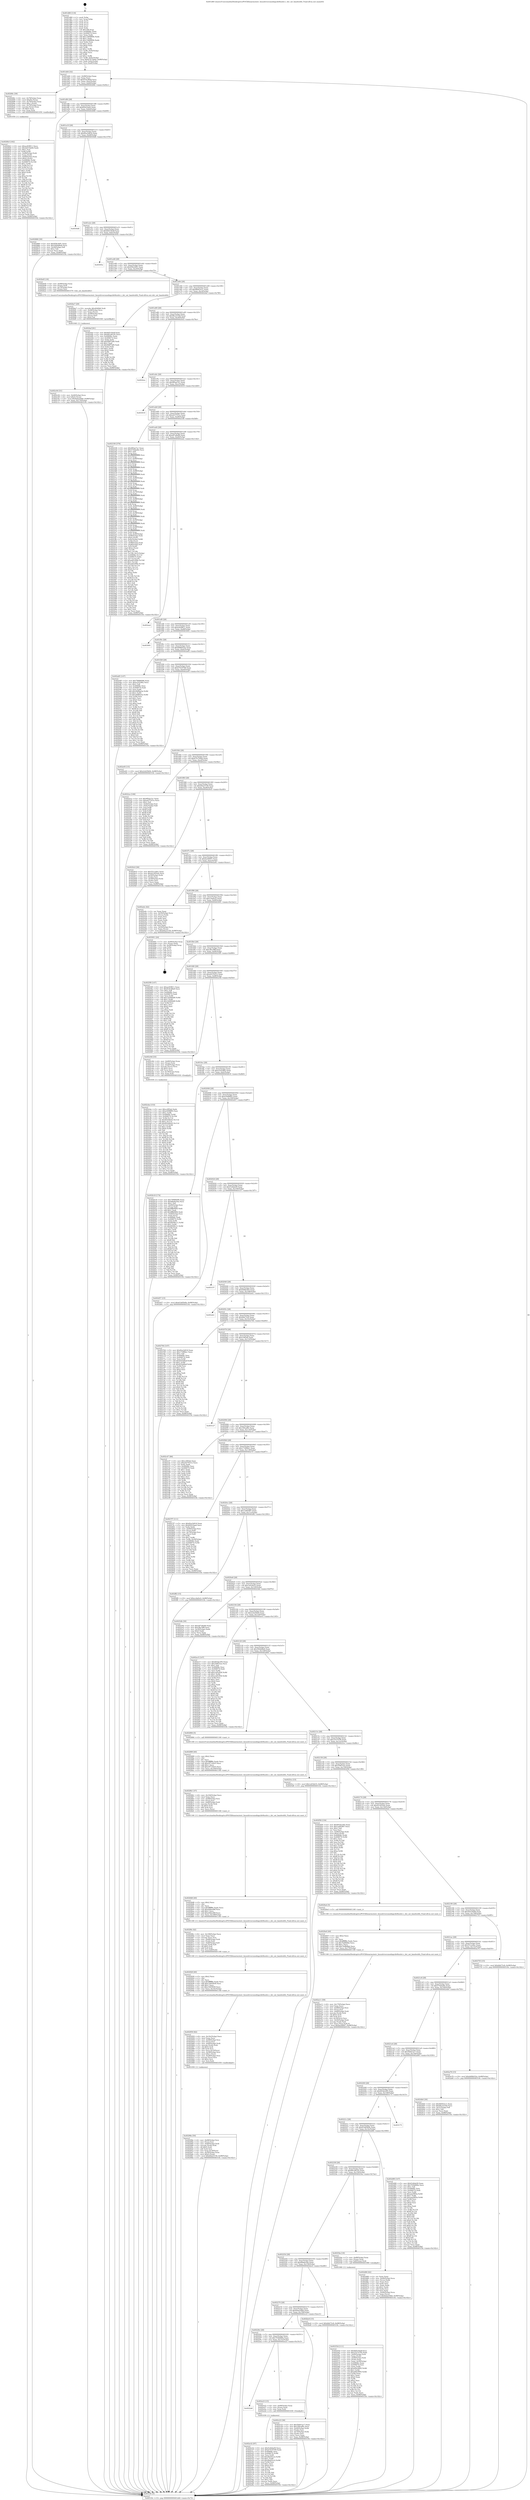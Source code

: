 digraph "0x401d60" {
  label = "0x401d60 (/mnt/c/Users/mathe/Desktop/tcc/POCII/binaries/extr_linuxdriversmediapcibt8xxdst.c_dst_set_bandwidth_Final-ollvm.out::main(0))"
  labelloc = "t"
  node[shape=record]

  Entry [label="",width=0.3,height=0.3,shape=circle,fillcolor=black,style=filled]
  "0x401dd4" [label="{
     0x401dd4 [32]\l
     | [instrs]\l
     &nbsp;&nbsp;0x401dd4 \<+6\>: mov -0x98(%rbp),%eax\l
     &nbsp;&nbsp;0x401dda \<+2\>: mov %eax,%ecx\l
     &nbsp;&nbsp;0x401ddc \<+6\>: sub $0x816cd8a8,%ecx\l
     &nbsp;&nbsp;0x401de2 \<+6\>: mov %eax,-0xac(%rbp)\l
     &nbsp;&nbsp;0x401de8 \<+6\>: mov %ecx,-0xb0(%rbp)\l
     &nbsp;&nbsp;0x401dee \<+6\>: je 000000000040268c \<main+0x92c\>\l
  }"]
  "0x40268c" [label="{
     0x40268c [39]\l
     | [instrs]\l
     &nbsp;&nbsp;0x40268c \<+4\>: mov -0x78(%rbp),%rax\l
     &nbsp;&nbsp;0x402690 \<+6\>: movl $0x64,(%rax)\l
     &nbsp;&nbsp;0x402696 \<+4\>: mov -0x70(%rbp),%rax\l
     &nbsp;&nbsp;0x40269a \<+6\>: movl $0x1,(%rax)\l
     &nbsp;&nbsp;0x4026a0 \<+4\>: mov -0x70(%rbp),%rax\l
     &nbsp;&nbsp;0x4026a4 \<+3\>: movslq (%rax),%rax\l
     &nbsp;&nbsp;0x4026a7 \<+4\>: shl $0x5,%rax\l
     &nbsp;&nbsp;0x4026ab \<+3\>: mov %rax,%rdi\l
     &nbsp;&nbsp;0x4026ae \<+5\>: call 0000000000401050 \<malloc@plt\>\l
     | [calls]\l
     &nbsp;&nbsp;0x401050 \{1\} (unknown)\l
  }"]
  "0x401df4" [label="{
     0x401df4 [28]\l
     | [instrs]\l
     &nbsp;&nbsp;0x401df4 \<+5\>: jmp 0000000000401df9 \<main+0x99\>\l
     &nbsp;&nbsp;0x401df9 \<+6\>: mov -0xac(%rbp),%eax\l
     &nbsp;&nbsp;0x401dff \<+5\>: sub $0x82023aa4,%eax\l
     &nbsp;&nbsp;0x401e04 \<+6\>: mov %eax,-0xb4(%rbp)\l
     &nbsp;&nbsp;0x401e0a \<+6\>: je 0000000000402866 \<main+0xb06\>\l
  }"]
  Exit [label="",width=0.3,height=0.3,shape=circle,fillcolor=black,style=filled,peripheries=2]
  "0x402866" [label="{
     0x402866 [30]\l
     | [instrs]\l
     &nbsp;&nbsp;0x402866 \<+5\>: mov $0x956c40f1,%eax\l
     &nbsp;&nbsp;0x40286b \<+5\>: mov $0x300dd9e8,%ecx\l
     &nbsp;&nbsp;0x402870 \<+3\>: mov -0x29(%rbp),%dl\l
     &nbsp;&nbsp;0x402873 \<+3\>: test $0x1,%dl\l
     &nbsp;&nbsp;0x402876 \<+3\>: cmovne %ecx,%eax\l
     &nbsp;&nbsp;0x402879 \<+6\>: mov %eax,-0x98(%rbp)\l
     &nbsp;&nbsp;0x40287f \<+5\>: jmp 000000000040318c \<main+0x142c\>\l
  }"]
  "0x401e10" [label="{
     0x401e10 [28]\l
     | [instrs]\l
     &nbsp;&nbsp;0x401e10 \<+5\>: jmp 0000000000401e15 \<main+0xb5\>\l
     &nbsp;&nbsp;0x401e15 \<+6\>: mov -0xac(%rbp),%eax\l
     &nbsp;&nbsp;0x401e1b \<+5\>: sub $0x82a1b816,%eax\l
     &nbsp;&nbsp;0x401e20 \<+6\>: mov %eax,-0xb8(%rbp)\l
     &nbsp;&nbsp;0x401e26 \<+6\>: je 00000000004030d8 \<main+0x1378\>\l
  }"]
  "0x402e32" [label="{
     0x402e32 [97]\l
     | [instrs]\l
     &nbsp;&nbsp;0x402e32 \<+5\>: mov $0xf1d4da59,%ecx\l
     &nbsp;&nbsp;0x402e37 \<+5\>: mov $0xb7016709,%edx\l
     &nbsp;&nbsp;0x402e3c \<+7\>: mov 0x40606c,%esi\l
     &nbsp;&nbsp;0x402e43 \<+8\>: mov 0x406074,%r8d\l
     &nbsp;&nbsp;0x402e4b \<+3\>: mov %esi,%r9d\l
     &nbsp;&nbsp;0x402e4e \<+7\>: add $0x46a05cc2,%r9d\l
     &nbsp;&nbsp;0x402e55 \<+4\>: sub $0x1,%r9d\l
     &nbsp;&nbsp;0x402e59 \<+7\>: sub $0x46a05cc2,%r9d\l
     &nbsp;&nbsp;0x402e60 \<+4\>: imul %r9d,%esi\l
     &nbsp;&nbsp;0x402e64 \<+3\>: and $0x1,%esi\l
     &nbsp;&nbsp;0x402e67 \<+3\>: cmp $0x0,%esi\l
     &nbsp;&nbsp;0x402e6a \<+4\>: sete %r10b\l
     &nbsp;&nbsp;0x402e6e \<+4\>: cmp $0xa,%r8d\l
     &nbsp;&nbsp;0x402e72 \<+4\>: setl %r11b\l
     &nbsp;&nbsp;0x402e76 \<+3\>: mov %r10b,%bl\l
     &nbsp;&nbsp;0x402e79 \<+3\>: and %r11b,%bl\l
     &nbsp;&nbsp;0x402e7c \<+3\>: xor %r11b,%r10b\l
     &nbsp;&nbsp;0x402e7f \<+3\>: or %r10b,%bl\l
     &nbsp;&nbsp;0x402e82 \<+3\>: test $0x1,%bl\l
     &nbsp;&nbsp;0x402e85 \<+3\>: cmovne %edx,%ecx\l
     &nbsp;&nbsp;0x402e88 \<+6\>: mov %ecx,-0x98(%rbp)\l
     &nbsp;&nbsp;0x402e8e \<+5\>: jmp 000000000040318c \<main+0x142c\>\l
  }"]
  "0x4030d8" [label="{
     0x4030d8\l
  }", style=dashed]
  "0x401e2c" [label="{
     0x401e2c [28]\l
     | [instrs]\l
     &nbsp;&nbsp;0x401e2c \<+5\>: jmp 0000000000401e31 \<main+0xd1\>\l
     &nbsp;&nbsp;0x401e31 \<+6\>: mov -0xac(%rbp),%eax\l
     &nbsp;&nbsp;0x401e37 \<+5\>: sub $0x8d519edf,%eax\l
     &nbsp;&nbsp;0x401e3c \<+6\>: mov %eax,-0xbc(%rbp)\l
     &nbsp;&nbsp;0x401e42 \<+6\>: je 000000000040305e \<main+0x12fe\>\l
  }"]
  "0x4022a8" [label="{
     0x4022a8\l
  }", style=dashed]
  "0x40305e" [label="{
     0x40305e\l
  }", style=dashed]
  "0x401e48" [label="{
     0x401e48 [28]\l
     | [instrs]\l
     &nbsp;&nbsp;0x401e48 \<+5\>: jmp 0000000000401e4d \<main+0xed\>\l
     &nbsp;&nbsp;0x401e4d \<+6\>: mov -0xac(%rbp),%eax\l
     &nbsp;&nbsp;0x401e53 \<+5\>: sub $0x956c40f1,%eax\l
     &nbsp;&nbsp;0x401e58 \<+6\>: mov %eax,-0xc0(%rbp)\l
     &nbsp;&nbsp;0x401e5e \<+6\>: je 0000000000402bd5 \<main+0xe75\>\l
  }"]
  "0x402e23" [label="{
     0x402e23 [15]\l
     | [instrs]\l
     &nbsp;&nbsp;0x402e23 \<+4\>: mov -0x68(%rbp),%rax\l
     &nbsp;&nbsp;0x402e27 \<+3\>: mov (%rax),%rax\l
     &nbsp;&nbsp;0x402e2a \<+3\>: mov %rax,%rdi\l
     &nbsp;&nbsp;0x402e2d \<+5\>: call 0000000000401030 \<free@plt\>\l
     | [calls]\l
     &nbsp;&nbsp;0x401030 \{1\} (unknown)\l
  }"]
  "0x402bd5" [label="{
     0x402bd5 [18]\l
     | [instrs]\l
     &nbsp;&nbsp;0x402bd5 \<+4\>: mov -0x68(%rbp),%rax\l
     &nbsp;&nbsp;0x402bd9 \<+3\>: mov (%rax),%rdi\l
     &nbsp;&nbsp;0x402bdc \<+4\>: mov -0x78(%rbp),%rax\l
     &nbsp;&nbsp;0x402be0 \<+2\>: mov (%rax),%esi\l
     &nbsp;&nbsp;0x402be2 \<+5\>: call 0000000000401570 \<dst_set_bandwidth\>\l
     | [calls]\l
     &nbsp;&nbsp;0x401570 \{1\} (/mnt/c/Users/mathe/Desktop/tcc/POCII/binaries/extr_linuxdriversmediapcibt8xxdst.c_dst_set_bandwidth_Final-ollvm.out::dst_set_bandwidth)\l
  }"]
  "0x401e64" [label="{
     0x401e64 [28]\l
     | [instrs]\l
     &nbsp;&nbsp;0x401e64 \<+5\>: jmp 0000000000401e69 \<main+0x109\>\l
     &nbsp;&nbsp;0x401e69 \<+6\>: mov -0xac(%rbp),%eax\l
     &nbsp;&nbsp;0x401e6f \<+5\>: sub $0x9b953cc1,%eax\l
     &nbsp;&nbsp;0x401e74 \<+6\>: mov %eax,-0xc4(%rbp)\l
     &nbsp;&nbsp;0x401e7a \<+6\>: je 00000000004024ef \<main+0x78f\>\l
  }"]
  "0x402cbe" [label="{
     0x402cbe [153]\l
     | [instrs]\l
     &nbsp;&nbsp;0x402cbe \<+5\>: mov $0xcc9f3eb,%edx\l
     &nbsp;&nbsp;0x402cc3 \<+5\>: mov $0xe5098f93,%esi\l
     &nbsp;&nbsp;0x402cc8 \<+3\>: mov $0x1,%r8b\l
     &nbsp;&nbsp;0x402ccb \<+8\>: mov 0x40606c,%r9d\l
     &nbsp;&nbsp;0x402cd3 \<+8\>: mov 0x406074,%r10d\l
     &nbsp;&nbsp;0x402cdb \<+3\>: mov %r9d,%r11d\l
     &nbsp;&nbsp;0x402cde \<+7\>: sub $0xf03d4b43,%r11d\l
     &nbsp;&nbsp;0x402ce5 \<+4\>: sub $0x1,%r11d\l
     &nbsp;&nbsp;0x402ce9 \<+7\>: add $0xf03d4b43,%r11d\l
     &nbsp;&nbsp;0x402cf0 \<+4\>: imul %r11d,%r9d\l
     &nbsp;&nbsp;0x402cf4 \<+4\>: and $0x1,%r9d\l
     &nbsp;&nbsp;0x402cf8 \<+4\>: cmp $0x0,%r9d\l
     &nbsp;&nbsp;0x402cfc \<+3\>: sete %bl\l
     &nbsp;&nbsp;0x402cff \<+4\>: cmp $0xa,%r10d\l
     &nbsp;&nbsp;0x402d03 \<+4\>: setl %r14b\l
     &nbsp;&nbsp;0x402d07 \<+3\>: mov %bl,%r15b\l
     &nbsp;&nbsp;0x402d0a \<+4\>: xor $0xff,%r15b\l
     &nbsp;&nbsp;0x402d0e \<+3\>: mov %r14b,%r12b\l
     &nbsp;&nbsp;0x402d11 \<+4\>: xor $0xff,%r12b\l
     &nbsp;&nbsp;0x402d15 \<+4\>: xor $0x0,%r8b\l
     &nbsp;&nbsp;0x402d19 \<+3\>: mov %r15b,%r13b\l
     &nbsp;&nbsp;0x402d1c \<+4\>: and $0x0,%r13b\l
     &nbsp;&nbsp;0x402d20 \<+3\>: and %r8b,%bl\l
     &nbsp;&nbsp;0x402d23 \<+3\>: mov %r12b,%al\l
     &nbsp;&nbsp;0x402d26 \<+2\>: and $0x0,%al\l
     &nbsp;&nbsp;0x402d28 \<+3\>: and %r8b,%r14b\l
     &nbsp;&nbsp;0x402d2b \<+3\>: or %bl,%r13b\l
     &nbsp;&nbsp;0x402d2e \<+3\>: or %r14b,%al\l
     &nbsp;&nbsp;0x402d31 \<+3\>: xor %al,%r13b\l
     &nbsp;&nbsp;0x402d34 \<+3\>: or %r12b,%r15b\l
     &nbsp;&nbsp;0x402d37 \<+4\>: xor $0xff,%r15b\l
     &nbsp;&nbsp;0x402d3b \<+4\>: or $0x0,%r8b\l
     &nbsp;&nbsp;0x402d3f \<+3\>: and %r8b,%r15b\l
     &nbsp;&nbsp;0x402d42 \<+3\>: or %r15b,%r13b\l
     &nbsp;&nbsp;0x402d45 \<+4\>: test $0x1,%r13b\l
     &nbsp;&nbsp;0x402d49 \<+3\>: cmovne %esi,%edx\l
     &nbsp;&nbsp;0x402d4c \<+6\>: mov %edx,-0x98(%rbp)\l
     &nbsp;&nbsp;0x402d52 \<+5\>: jmp 000000000040318c \<main+0x142c\>\l
  }"]
  "0x4024ef" [label="{
     0x4024ef [91]\l
     | [instrs]\l
     &nbsp;&nbsp;0x4024ef \<+5\>: mov $0x8d519edf,%eax\l
     &nbsp;&nbsp;0x4024f4 \<+5\>: mov $0x661d9145,%ecx\l
     &nbsp;&nbsp;0x4024f9 \<+7\>: mov 0x40606c,%edx\l
     &nbsp;&nbsp;0x402500 \<+7\>: mov 0x406074,%esi\l
     &nbsp;&nbsp;0x402507 \<+2\>: mov %edx,%edi\l
     &nbsp;&nbsp;0x402509 \<+6\>: add $0xf48f7a80,%edi\l
     &nbsp;&nbsp;0x40250f \<+3\>: sub $0x1,%edi\l
     &nbsp;&nbsp;0x402512 \<+6\>: sub $0xf48f7a80,%edi\l
     &nbsp;&nbsp;0x402518 \<+3\>: imul %edi,%edx\l
     &nbsp;&nbsp;0x40251b \<+3\>: and $0x1,%edx\l
     &nbsp;&nbsp;0x40251e \<+3\>: cmp $0x0,%edx\l
     &nbsp;&nbsp;0x402521 \<+4\>: sete %r8b\l
     &nbsp;&nbsp;0x402525 \<+3\>: cmp $0xa,%esi\l
     &nbsp;&nbsp;0x402528 \<+4\>: setl %r9b\l
     &nbsp;&nbsp;0x40252c \<+3\>: mov %r8b,%r10b\l
     &nbsp;&nbsp;0x40252f \<+3\>: and %r9b,%r10b\l
     &nbsp;&nbsp;0x402532 \<+3\>: xor %r9b,%r8b\l
     &nbsp;&nbsp;0x402535 \<+3\>: or %r8b,%r10b\l
     &nbsp;&nbsp;0x402538 \<+4\>: test $0x1,%r10b\l
     &nbsp;&nbsp;0x40253c \<+3\>: cmovne %ecx,%eax\l
     &nbsp;&nbsp;0x40253f \<+6\>: mov %eax,-0x98(%rbp)\l
     &nbsp;&nbsp;0x402545 \<+5\>: jmp 000000000040318c \<main+0x142c\>\l
  }"]
  "0x401e80" [label="{
     0x401e80 [28]\l
     | [instrs]\l
     &nbsp;&nbsp;0x401e80 \<+5\>: jmp 0000000000401e85 \<main+0x125\>\l
     &nbsp;&nbsp;0x401e85 \<+6\>: mov -0xac(%rbp),%eax\l
     &nbsp;&nbsp;0x401e8b \<+5\>: sub $0x9bc2316d,%eax\l
     &nbsp;&nbsp;0x401e90 \<+6\>: mov %eax,-0xc8(%rbp)\l
     &nbsp;&nbsp;0x401e96 \<+6\>: je 00000000004024ce \<main+0x76e\>\l
  }"]
  "0x40228c" [label="{
     0x40228c [28]\l
     | [instrs]\l
     &nbsp;&nbsp;0x40228c \<+5\>: jmp 0000000000402291 \<main+0x531\>\l
     &nbsp;&nbsp;0x402291 \<+6\>: mov -0xac(%rbp),%eax\l
     &nbsp;&nbsp;0x402297 \<+5\>: sub $0x703b669a,%eax\l
     &nbsp;&nbsp;0x40229c \<+6\>: mov %eax,-0x15c(%rbp)\l
     &nbsp;&nbsp;0x4022a2 \<+6\>: je 0000000000402e23 \<main+0x10c3\>\l
  }"]
  "0x4024ce" [label="{
     0x4024ce\l
  }", style=dashed]
  "0x401e9c" [label="{
     0x401e9c [28]\l
     | [instrs]\l
     &nbsp;&nbsp;0x401e9c \<+5\>: jmp 0000000000401ea1 \<main+0x141\>\l
     &nbsp;&nbsp;0x401ea1 \<+6\>: mov -0xac(%rbp),%eax\l
     &nbsp;&nbsp;0x401ea7 \<+5\>: sub $0x9f5aa7a1,%eax\l
     &nbsp;&nbsp;0x401eac \<+6\>: mov %eax,-0xcc(%rbp)\l
     &nbsp;&nbsp;0x401eb2 \<+6\>: je 0000000000403019 \<main+0x12b9\>\l
  }"]
  "0x402c23" [label="{
     0x402c23 [36]\l
     | [instrs]\l
     &nbsp;&nbsp;0x402c23 \<+5\>: mov $0x5b6d1ac7,%eax\l
     &nbsp;&nbsp;0x402c28 \<+5\>: mov $0x169caf9c,%ecx\l
     &nbsp;&nbsp;0x402c2d \<+4\>: mov -0x40(%rbp),%rdx\l
     &nbsp;&nbsp;0x402c31 \<+2\>: mov (%rdx),%esi\l
     &nbsp;&nbsp;0x402c33 \<+4\>: mov -0x70(%rbp),%rdx\l
     &nbsp;&nbsp;0x402c37 \<+2\>: cmp (%rdx),%esi\l
     &nbsp;&nbsp;0x402c39 \<+3\>: cmovl %ecx,%eax\l
     &nbsp;&nbsp;0x402c3c \<+6\>: mov %eax,-0x98(%rbp)\l
     &nbsp;&nbsp;0x402c42 \<+5\>: jmp 000000000040318c \<main+0x142c\>\l
  }"]
  "0x403019" [label="{
     0x403019\l
  }", style=dashed]
  "0x401eb8" [label="{
     0x401eb8 [28]\l
     | [instrs]\l
     &nbsp;&nbsp;0x401eb8 \<+5\>: jmp 0000000000401ebd \<main+0x15d\>\l
     &nbsp;&nbsp;0x401ebd \<+6\>: mov -0xac(%rbp),%eax\l
     &nbsp;&nbsp;0x401ec3 \<+5\>: sub $0xa437551e,%eax\l
     &nbsp;&nbsp;0x401ec8 \<+6\>: mov %eax,-0xd0(%rbp)\l
     &nbsp;&nbsp;0x401ece \<+6\>: je 0000000000402338 \<main+0x5d8\>\l
  }"]
  "0x402c04" [label="{
     0x402c04 [31]\l
     | [instrs]\l
     &nbsp;&nbsp;0x402c04 \<+4\>: mov -0x40(%rbp),%rcx\l
     &nbsp;&nbsp;0x402c08 \<+6\>: movl $0x0,(%rcx)\l
     &nbsp;&nbsp;0x402c0e \<+10\>: movl $0x6ebe54b6,-0x98(%rbp)\l
     &nbsp;&nbsp;0x402c18 \<+6\>: mov %eax,-0x174(%rbp)\l
     &nbsp;&nbsp;0x402c1e \<+5\>: jmp 000000000040318c \<main+0x142c\>\l
  }"]
  "0x402338" [label="{
     0x402338 [376]\l
     | [instrs]\l
     &nbsp;&nbsp;0x402338 \<+5\>: mov $0x9f5aa7a1,%eax\l
     &nbsp;&nbsp;0x40233d \<+5\>: mov $0x574dea8e,%ecx\l
     &nbsp;&nbsp;0x402342 \<+2\>: mov $0x1,%dl\l
     &nbsp;&nbsp;0x402344 \<+3\>: mov %rsp,%rsi\l
     &nbsp;&nbsp;0x402347 \<+4\>: add $0xfffffffffffffff0,%rsi\l
     &nbsp;&nbsp;0x40234b \<+3\>: mov %rsi,%rsp\l
     &nbsp;&nbsp;0x40234e \<+7\>: mov %rsi,-0x90(%rbp)\l
     &nbsp;&nbsp;0x402355 \<+3\>: mov %rsp,%rsi\l
     &nbsp;&nbsp;0x402358 \<+4\>: add $0xfffffffffffffff0,%rsi\l
     &nbsp;&nbsp;0x40235c \<+3\>: mov %rsi,%rsp\l
     &nbsp;&nbsp;0x40235f \<+3\>: mov %rsp,%rdi\l
     &nbsp;&nbsp;0x402362 \<+4\>: add $0xfffffffffffffff0,%rdi\l
     &nbsp;&nbsp;0x402366 \<+3\>: mov %rdi,%rsp\l
     &nbsp;&nbsp;0x402369 \<+7\>: mov %rdi,-0x88(%rbp)\l
     &nbsp;&nbsp;0x402370 \<+3\>: mov %rsp,%rdi\l
     &nbsp;&nbsp;0x402373 \<+4\>: add $0xfffffffffffffff0,%rdi\l
     &nbsp;&nbsp;0x402377 \<+3\>: mov %rdi,%rsp\l
     &nbsp;&nbsp;0x40237a \<+4\>: mov %rdi,-0x80(%rbp)\l
     &nbsp;&nbsp;0x40237e \<+3\>: mov %rsp,%rdi\l
     &nbsp;&nbsp;0x402381 \<+4\>: add $0xfffffffffffffff0,%rdi\l
     &nbsp;&nbsp;0x402385 \<+3\>: mov %rdi,%rsp\l
     &nbsp;&nbsp;0x402388 \<+4\>: mov %rdi,-0x78(%rbp)\l
     &nbsp;&nbsp;0x40238c \<+3\>: mov %rsp,%rdi\l
     &nbsp;&nbsp;0x40238f \<+4\>: add $0xfffffffffffffff0,%rdi\l
     &nbsp;&nbsp;0x402393 \<+3\>: mov %rdi,%rsp\l
     &nbsp;&nbsp;0x402396 \<+4\>: mov %rdi,-0x70(%rbp)\l
     &nbsp;&nbsp;0x40239a \<+3\>: mov %rsp,%rdi\l
     &nbsp;&nbsp;0x40239d \<+4\>: add $0xfffffffffffffff0,%rdi\l
     &nbsp;&nbsp;0x4023a1 \<+3\>: mov %rdi,%rsp\l
     &nbsp;&nbsp;0x4023a4 \<+4\>: mov %rdi,-0x68(%rbp)\l
     &nbsp;&nbsp;0x4023a8 \<+3\>: mov %rsp,%rdi\l
     &nbsp;&nbsp;0x4023ab \<+4\>: add $0xfffffffffffffff0,%rdi\l
     &nbsp;&nbsp;0x4023af \<+3\>: mov %rdi,%rsp\l
     &nbsp;&nbsp;0x4023b2 \<+4\>: mov %rdi,-0x60(%rbp)\l
     &nbsp;&nbsp;0x4023b6 \<+3\>: mov %rsp,%rdi\l
     &nbsp;&nbsp;0x4023b9 \<+4\>: add $0xfffffffffffffff0,%rdi\l
     &nbsp;&nbsp;0x4023bd \<+3\>: mov %rdi,%rsp\l
     &nbsp;&nbsp;0x4023c0 \<+4\>: mov %rdi,-0x58(%rbp)\l
     &nbsp;&nbsp;0x4023c4 \<+3\>: mov %rsp,%rdi\l
     &nbsp;&nbsp;0x4023c7 \<+4\>: add $0xfffffffffffffff0,%rdi\l
     &nbsp;&nbsp;0x4023cb \<+3\>: mov %rdi,%rsp\l
     &nbsp;&nbsp;0x4023ce \<+4\>: mov %rdi,-0x50(%rbp)\l
     &nbsp;&nbsp;0x4023d2 \<+3\>: mov %rsp,%rdi\l
     &nbsp;&nbsp;0x4023d5 \<+4\>: add $0xfffffffffffffff0,%rdi\l
     &nbsp;&nbsp;0x4023d9 \<+3\>: mov %rdi,%rsp\l
     &nbsp;&nbsp;0x4023dc \<+4\>: mov %rdi,-0x48(%rbp)\l
     &nbsp;&nbsp;0x4023e0 \<+3\>: mov %rsp,%rdi\l
     &nbsp;&nbsp;0x4023e3 \<+4\>: add $0xfffffffffffffff0,%rdi\l
     &nbsp;&nbsp;0x4023e7 \<+3\>: mov %rdi,%rsp\l
     &nbsp;&nbsp;0x4023ea \<+4\>: mov %rdi,-0x40(%rbp)\l
     &nbsp;&nbsp;0x4023ee \<+7\>: mov -0x90(%rbp),%rdi\l
     &nbsp;&nbsp;0x4023f5 \<+6\>: movl $0x0,(%rdi)\l
     &nbsp;&nbsp;0x4023fb \<+7\>: mov -0x9c(%rbp),%r8d\l
     &nbsp;&nbsp;0x402402 \<+3\>: mov %r8d,(%rsi)\l
     &nbsp;&nbsp;0x402405 \<+7\>: mov -0x88(%rbp),%rdi\l
     &nbsp;&nbsp;0x40240c \<+7\>: mov -0xa8(%rbp),%r9\l
     &nbsp;&nbsp;0x402413 \<+3\>: mov %r9,(%rdi)\l
     &nbsp;&nbsp;0x402416 \<+3\>: cmpl $0x2,(%rsi)\l
     &nbsp;&nbsp;0x402419 \<+4\>: setne %r10b\l
     &nbsp;&nbsp;0x40241d \<+4\>: and $0x1,%r10b\l
     &nbsp;&nbsp;0x402421 \<+4\>: mov %r10b,-0x31(%rbp)\l
     &nbsp;&nbsp;0x402425 \<+8\>: mov 0x40606c,%r11d\l
     &nbsp;&nbsp;0x40242d \<+7\>: mov 0x406074,%ebx\l
     &nbsp;&nbsp;0x402434 \<+3\>: mov %r11d,%r14d\l
     &nbsp;&nbsp;0x402437 \<+7\>: add $0xadd169fe,%r14d\l
     &nbsp;&nbsp;0x40243e \<+4\>: sub $0x1,%r14d\l
     &nbsp;&nbsp;0x402442 \<+7\>: sub $0xadd169fe,%r14d\l
     &nbsp;&nbsp;0x402449 \<+4\>: imul %r14d,%r11d\l
     &nbsp;&nbsp;0x40244d \<+4\>: and $0x1,%r11d\l
     &nbsp;&nbsp;0x402451 \<+4\>: cmp $0x0,%r11d\l
     &nbsp;&nbsp;0x402455 \<+4\>: sete %r10b\l
     &nbsp;&nbsp;0x402459 \<+3\>: cmp $0xa,%ebx\l
     &nbsp;&nbsp;0x40245c \<+4\>: setl %r15b\l
     &nbsp;&nbsp;0x402460 \<+3\>: mov %r10b,%r12b\l
     &nbsp;&nbsp;0x402463 \<+4\>: xor $0xff,%r12b\l
     &nbsp;&nbsp;0x402467 \<+3\>: mov %r15b,%r13b\l
     &nbsp;&nbsp;0x40246a \<+4\>: xor $0xff,%r13b\l
     &nbsp;&nbsp;0x40246e \<+3\>: xor $0x1,%dl\l
     &nbsp;&nbsp;0x402471 \<+3\>: mov %r12b,%sil\l
     &nbsp;&nbsp;0x402474 \<+4\>: and $0xff,%sil\l
     &nbsp;&nbsp;0x402478 \<+3\>: and %dl,%r10b\l
     &nbsp;&nbsp;0x40247b \<+3\>: mov %r13b,%dil\l
     &nbsp;&nbsp;0x40247e \<+4\>: and $0xff,%dil\l
     &nbsp;&nbsp;0x402482 \<+3\>: and %dl,%r15b\l
     &nbsp;&nbsp;0x402485 \<+3\>: or %r10b,%sil\l
     &nbsp;&nbsp;0x402488 \<+3\>: or %r15b,%dil\l
     &nbsp;&nbsp;0x40248b \<+3\>: xor %dil,%sil\l
     &nbsp;&nbsp;0x40248e \<+3\>: or %r13b,%r12b\l
     &nbsp;&nbsp;0x402491 \<+4\>: xor $0xff,%r12b\l
     &nbsp;&nbsp;0x402495 \<+3\>: or $0x1,%dl\l
     &nbsp;&nbsp;0x402498 \<+3\>: and %dl,%r12b\l
     &nbsp;&nbsp;0x40249b \<+3\>: or %r12b,%sil\l
     &nbsp;&nbsp;0x40249e \<+4\>: test $0x1,%sil\l
     &nbsp;&nbsp;0x4024a2 \<+3\>: cmovne %ecx,%eax\l
     &nbsp;&nbsp;0x4024a5 \<+6\>: mov %eax,-0x98(%rbp)\l
     &nbsp;&nbsp;0x4024ab \<+5\>: jmp 000000000040318c \<main+0x142c\>\l
  }"]
  "0x401ed4" [label="{
     0x401ed4 [28]\l
     | [instrs]\l
     &nbsp;&nbsp;0x401ed4 \<+5\>: jmp 0000000000401ed9 \<main+0x179\>\l
     &nbsp;&nbsp;0x401ed9 \<+6\>: mov -0xac(%rbp),%eax\l
     &nbsp;&nbsp;0x401edf \<+5\>: sub $0xa87e8e69,%eax\l
     &nbsp;&nbsp;0x401ee4 \<+6\>: mov %eax,-0xd4(%rbp)\l
     &nbsp;&nbsp;0x401eea \<+6\>: je 0000000000402ea2 \<main+0x1142\>\l
  }"]
  "0x402be7" [label="{
     0x402be7 [29]\l
     | [instrs]\l
     &nbsp;&nbsp;0x402be7 \<+10\>: movabs $0x4040b6,%rdi\l
     &nbsp;&nbsp;0x402bf1 \<+4\>: mov -0x48(%rbp),%rcx\l
     &nbsp;&nbsp;0x402bf5 \<+2\>: mov %eax,(%rcx)\l
     &nbsp;&nbsp;0x402bf7 \<+4\>: mov -0x48(%rbp),%rcx\l
     &nbsp;&nbsp;0x402bfb \<+2\>: mov (%rcx),%esi\l
     &nbsp;&nbsp;0x402bfd \<+2\>: mov $0x0,%al\l
     &nbsp;&nbsp;0x402bff \<+5\>: call 0000000000401040 \<printf@plt\>\l
     | [calls]\l
     &nbsp;&nbsp;0x401040 \{1\} (unknown)\l
  }"]
  "0x402ea2" [label="{
     0x402ea2\l
  }", style=dashed]
  "0x401ef0" [label="{
     0x401ef0 [28]\l
     | [instrs]\l
     &nbsp;&nbsp;0x401ef0 \<+5\>: jmp 0000000000401ef5 \<main+0x195\>\l
     &nbsp;&nbsp;0x401ef5 \<+6\>: mov -0xac(%rbp),%eax\l
     &nbsp;&nbsp;0x401efb \<+5\>: sub $0xac83f811,%eax\l
     &nbsp;&nbsp;0x401f00 \<+6\>: mov %eax,-0xd8(%rbp)\l
     &nbsp;&nbsp;0x401f06 \<+6\>: je 0000000000403091 \<main+0x1331\>\l
  }"]
  "0x402270" [label="{
     0x402270 [28]\l
     | [instrs]\l
     &nbsp;&nbsp;0x402270 \<+5\>: jmp 0000000000402275 \<main+0x515\>\l
     &nbsp;&nbsp;0x402275 \<+6\>: mov -0xac(%rbp),%eax\l
     &nbsp;&nbsp;0x40227b \<+5\>: sub $0x6ebe54b6,%eax\l
     &nbsp;&nbsp;0x402280 \<+6\>: mov %eax,-0x158(%rbp)\l
     &nbsp;&nbsp;0x402286 \<+6\>: je 0000000000402c23 \<main+0xec3\>\l
  }"]
  "0x403091" [label="{
     0x403091\l
  }", style=dashed]
  "0x401f0c" [label="{
     0x401f0c [28]\l
     | [instrs]\l
     &nbsp;&nbsp;0x401f0c \<+5\>: jmp 0000000000401f11 \<main+0x1b1\>\l
     &nbsp;&nbsp;0x401f11 \<+6\>: mov -0xac(%rbp),%eax\l
     &nbsp;&nbsp;0x401f17 \<+5\>: sub $0xb69b032e,%eax\l
     &nbsp;&nbsp;0x401f1c \<+6\>: mov %eax,-0xdc(%rbp)\l
     &nbsp;&nbsp;0x401f22 \<+6\>: je 0000000000402a85 \<main+0xd25\>\l
  }"]
  "0x402bc6" [label="{
     0x402bc6 [15]\l
     | [instrs]\l
     &nbsp;&nbsp;0x402bc6 \<+10\>: movl $0xbbb73c8,-0x98(%rbp)\l
     &nbsp;&nbsp;0x402bd0 \<+5\>: jmp 000000000040318c \<main+0x142c\>\l
  }"]
  "0x402a85" [label="{
     0x402a85 [147]\l
     | [instrs]\l
     &nbsp;&nbsp;0x402a85 \<+5\>: mov $0x79986096,%eax\l
     &nbsp;&nbsp;0x402a8a \<+5\>: mov $0xe3353f62,%ecx\l
     &nbsp;&nbsp;0x402a8f \<+2\>: mov $0x1,%dl\l
     &nbsp;&nbsp;0x402a91 \<+7\>: mov 0x40606c,%esi\l
     &nbsp;&nbsp;0x402a98 \<+7\>: mov 0x406074,%edi\l
     &nbsp;&nbsp;0x402a9f \<+3\>: mov %esi,%r8d\l
     &nbsp;&nbsp;0x402aa2 \<+7\>: add $0x2bf6ba3a,%r8d\l
     &nbsp;&nbsp;0x402aa9 \<+4\>: sub $0x1,%r8d\l
     &nbsp;&nbsp;0x402aad \<+7\>: sub $0x2bf6ba3a,%r8d\l
     &nbsp;&nbsp;0x402ab4 \<+4\>: imul %r8d,%esi\l
     &nbsp;&nbsp;0x402ab8 \<+3\>: and $0x1,%esi\l
     &nbsp;&nbsp;0x402abb \<+3\>: cmp $0x0,%esi\l
     &nbsp;&nbsp;0x402abe \<+4\>: sete %r9b\l
     &nbsp;&nbsp;0x402ac2 \<+3\>: cmp $0xa,%edi\l
     &nbsp;&nbsp;0x402ac5 \<+4\>: setl %r10b\l
     &nbsp;&nbsp;0x402ac9 \<+3\>: mov %r9b,%r11b\l
     &nbsp;&nbsp;0x402acc \<+4\>: xor $0xff,%r11b\l
     &nbsp;&nbsp;0x402ad0 \<+3\>: mov %r10b,%bl\l
     &nbsp;&nbsp;0x402ad3 \<+3\>: xor $0xff,%bl\l
     &nbsp;&nbsp;0x402ad6 \<+3\>: xor $0x0,%dl\l
     &nbsp;&nbsp;0x402ad9 \<+3\>: mov %r11b,%r14b\l
     &nbsp;&nbsp;0x402adc \<+4\>: and $0x0,%r14b\l
     &nbsp;&nbsp;0x402ae0 \<+3\>: and %dl,%r9b\l
     &nbsp;&nbsp;0x402ae3 \<+3\>: mov %bl,%r15b\l
     &nbsp;&nbsp;0x402ae6 \<+4\>: and $0x0,%r15b\l
     &nbsp;&nbsp;0x402aea \<+3\>: and %dl,%r10b\l
     &nbsp;&nbsp;0x402aed \<+3\>: or %r9b,%r14b\l
     &nbsp;&nbsp;0x402af0 \<+3\>: or %r10b,%r15b\l
     &nbsp;&nbsp;0x402af3 \<+3\>: xor %r15b,%r14b\l
     &nbsp;&nbsp;0x402af6 \<+3\>: or %bl,%r11b\l
     &nbsp;&nbsp;0x402af9 \<+4\>: xor $0xff,%r11b\l
     &nbsp;&nbsp;0x402afd \<+3\>: or $0x0,%dl\l
     &nbsp;&nbsp;0x402b00 \<+3\>: and %dl,%r11b\l
     &nbsp;&nbsp;0x402b03 \<+3\>: or %r11b,%r14b\l
     &nbsp;&nbsp;0x402b06 \<+4\>: test $0x1,%r14b\l
     &nbsp;&nbsp;0x402b0a \<+3\>: cmovne %ecx,%eax\l
     &nbsp;&nbsp;0x402b0d \<+6\>: mov %eax,-0x98(%rbp)\l
     &nbsp;&nbsp;0x402b13 \<+5\>: jmp 000000000040318c \<main+0x142c\>\l
  }"]
  "0x401f28" [label="{
     0x401f28 [28]\l
     | [instrs]\l
     &nbsp;&nbsp;0x401f28 \<+5\>: jmp 0000000000401f2d \<main+0x1cd\>\l
     &nbsp;&nbsp;0x401f2d \<+6\>: mov -0xac(%rbp),%eax\l
     &nbsp;&nbsp;0x401f33 \<+5\>: sub $0xb7016709,%eax\l
     &nbsp;&nbsp;0x401f38 \<+6\>: mov %eax,-0xe0(%rbp)\l
     &nbsp;&nbsp;0x401f3e \<+6\>: je 0000000000402e93 \<main+0x1133\>\l
  }"]
  "0x402a11" [label="{
     0x402a11 [59]\l
     | [instrs]\l
     &nbsp;&nbsp;0x402a11 \<+6\>: mov -0x170(%rbp),%ecx\l
     &nbsp;&nbsp;0x402a17 \<+3\>: imul %eax,%ecx\l
     &nbsp;&nbsp;0x402a1a \<+4\>: mov -0x68(%rbp),%rsi\l
     &nbsp;&nbsp;0x402a1e \<+3\>: mov (%rsi),%rsi\l
     &nbsp;&nbsp;0x402a21 \<+4\>: mov -0x60(%rbp),%rdi\l
     &nbsp;&nbsp;0x402a25 \<+3\>: movslq (%rdi),%rdi\l
     &nbsp;&nbsp;0x402a28 \<+4\>: shl $0x5,%rdi\l
     &nbsp;&nbsp;0x402a2c \<+3\>: add %rdi,%rsi\l
     &nbsp;&nbsp;0x402a2f \<+4\>: mov 0x18(%rsi),%rsi\l
     &nbsp;&nbsp;0x402a33 \<+4\>: mov -0x50(%rbp),%rdi\l
     &nbsp;&nbsp;0x402a37 \<+3\>: movslq (%rdi),%rdi\l
     &nbsp;&nbsp;0x402a3a \<+3\>: mov %ecx,(%rsi,%rdi,4)\l
     &nbsp;&nbsp;0x402a3d \<+10\>: movl $0xba3f4f47,-0x98(%rbp)\l
     &nbsp;&nbsp;0x402a47 \<+5\>: jmp 000000000040318c \<main+0x142c\>\l
  }"]
  "0x402e93" [label="{
     0x402e93 [15]\l
     | [instrs]\l
     &nbsp;&nbsp;0x402e93 \<+10\>: movl $0x2cb25b04,-0x98(%rbp)\l
     &nbsp;&nbsp;0x402e9d \<+5\>: jmp 000000000040318c \<main+0x142c\>\l
  }"]
  "0x401f44" [label="{
     0x401f44 [28]\l
     | [instrs]\l
     &nbsp;&nbsp;0x401f44 \<+5\>: jmp 0000000000401f49 \<main+0x1e9\>\l
     &nbsp;&nbsp;0x401f49 \<+6\>: mov -0xac(%rbp),%eax\l
     &nbsp;&nbsp;0x401f4f \<+5\>: sub $0xb7b7594d,%eax\l
     &nbsp;&nbsp;0x401f54 \<+6\>: mov %eax,-0xe4(%rbp)\l
     &nbsp;&nbsp;0x401f5a \<+6\>: je 00000000004022ce \<main+0x56e\>\l
  }"]
  "0x4029e9" [label="{
     0x4029e9 [40]\l
     | [instrs]\l
     &nbsp;&nbsp;0x4029e9 \<+5\>: mov $0x2,%ecx\l
     &nbsp;&nbsp;0x4029ee \<+1\>: cltd\l
     &nbsp;&nbsp;0x4029ef \<+2\>: idiv %ecx\l
     &nbsp;&nbsp;0x4029f1 \<+6\>: imul $0xfffffffe,%edx,%ecx\l
     &nbsp;&nbsp;0x4029f7 \<+6\>: sub $0x7bd8dfab,%ecx\l
     &nbsp;&nbsp;0x4029fd \<+3\>: add $0x1,%ecx\l
     &nbsp;&nbsp;0x402a00 \<+6\>: add $0x7bd8dfab,%ecx\l
     &nbsp;&nbsp;0x402a06 \<+6\>: mov %ecx,-0x170(%rbp)\l
     &nbsp;&nbsp;0x402a0c \<+5\>: call 0000000000401160 \<next_i\>\l
     | [calls]\l
     &nbsp;&nbsp;0x401160 \{1\} (/mnt/c/Users/mathe/Desktop/tcc/POCII/binaries/extr_linuxdriversmediapcibt8xxdst.c_dst_set_bandwidth_Final-ollvm.out::next_i)\l
  }"]
  "0x4022ce" [label="{
     0x4022ce [106]\l
     | [instrs]\l
     &nbsp;&nbsp;0x4022ce \<+5\>: mov $0x9f5aa7a1,%eax\l
     &nbsp;&nbsp;0x4022d3 \<+5\>: mov $0xa437551e,%ecx\l
     &nbsp;&nbsp;0x4022d8 \<+2\>: mov $0x1,%dl\l
     &nbsp;&nbsp;0x4022da \<+7\>: mov -0x92(%rbp),%sil\l
     &nbsp;&nbsp;0x4022e1 \<+7\>: mov -0x91(%rbp),%dil\l
     &nbsp;&nbsp;0x4022e8 \<+3\>: mov %sil,%r8b\l
     &nbsp;&nbsp;0x4022eb \<+4\>: xor $0xff,%r8b\l
     &nbsp;&nbsp;0x4022ef \<+3\>: mov %dil,%r9b\l
     &nbsp;&nbsp;0x4022f2 \<+4\>: xor $0xff,%r9b\l
     &nbsp;&nbsp;0x4022f6 \<+3\>: xor $0x0,%dl\l
     &nbsp;&nbsp;0x4022f9 \<+3\>: mov %r8b,%r10b\l
     &nbsp;&nbsp;0x4022fc \<+4\>: and $0x0,%r10b\l
     &nbsp;&nbsp;0x402300 \<+3\>: and %dl,%sil\l
     &nbsp;&nbsp;0x402303 \<+3\>: mov %r9b,%r11b\l
     &nbsp;&nbsp;0x402306 \<+4\>: and $0x0,%r11b\l
     &nbsp;&nbsp;0x40230a \<+3\>: and %dl,%dil\l
     &nbsp;&nbsp;0x40230d \<+3\>: or %sil,%r10b\l
     &nbsp;&nbsp;0x402310 \<+3\>: or %dil,%r11b\l
     &nbsp;&nbsp;0x402313 \<+3\>: xor %r11b,%r10b\l
     &nbsp;&nbsp;0x402316 \<+3\>: or %r9b,%r8b\l
     &nbsp;&nbsp;0x402319 \<+4\>: xor $0xff,%r8b\l
     &nbsp;&nbsp;0x40231d \<+3\>: or $0x0,%dl\l
     &nbsp;&nbsp;0x402320 \<+3\>: and %dl,%r8b\l
     &nbsp;&nbsp;0x402323 \<+3\>: or %r8b,%r10b\l
     &nbsp;&nbsp;0x402326 \<+4\>: test $0x1,%r10b\l
     &nbsp;&nbsp;0x40232a \<+3\>: cmovne %ecx,%eax\l
     &nbsp;&nbsp;0x40232d \<+6\>: mov %eax,-0x98(%rbp)\l
     &nbsp;&nbsp;0x402333 \<+5\>: jmp 000000000040318c \<main+0x142c\>\l
  }"]
  "0x401f60" [label="{
     0x401f60 [28]\l
     | [instrs]\l
     &nbsp;&nbsp;0x401f60 \<+5\>: jmp 0000000000401f65 \<main+0x205\>\l
     &nbsp;&nbsp;0x401f65 \<+6\>: mov -0xac(%rbp),%eax\l
     &nbsp;&nbsp;0x401f6b \<+5\>: sub $0xb9a23159,%eax\l
     &nbsp;&nbsp;0x401f70 \<+6\>: mov %eax,-0xe8(%rbp)\l
     &nbsp;&nbsp;0x401f76 \<+6\>: je 00000000004029c0 \<main+0xc60\>\l
  }"]
  "0x40318c" [label="{
     0x40318c [5]\l
     | [instrs]\l
     &nbsp;&nbsp;0x40318c \<+5\>: jmp 0000000000401dd4 \<main+0x74\>\l
  }"]
  "0x401d60" [label="{
     0x401d60 [116]\l
     | [instrs]\l
     &nbsp;&nbsp;0x401d60 \<+1\>: push %rbp\l
     &nbsp;&nbsp;0x401d61 \<+3\>: mov %rsp,%rbp\l
     &nbsp;&nbsp;0x401d64 \<+2\>: push %r15\l
     &nbsp;&nbsp;0x401d66 \<+2\>: push %r14\l
     &nbsp;&nbsp;0x401d68 \<+2\>: push %r13\l
     &nbsp;&nbsp;0x401d6a \<+2\>: push %r12\l
     &nbsp;&nbsp;0x401d6c \<+1\>: push %rbx\l
     &nbsp;&nbsp;0x401d6d \<+7\>: sub $0x168,%rsp\l
     &nbsp;&nbsp;0x401d74 \<+7\>: mov 0x40606c,%eax\l
     &nbsp;&nbsp;0x401d7b \<+7\>: mov 0x406074,%ecx\l
     &nbsp;&nbsp;0x401d82 \<+2\>: mov %eax,%edx\l
     &nbsp;&nbsp;0x401d84 \<+6\>: add $0x13b6880b,%edx\l
     &nbsp;&nbsp;0x401d8a \<+3\>: sub $0x1,%edx\l
     &nbsp;&nbsp;0x401d8d \<+6\>: sub $0x13b6880b,%edx\l
     &nbsp;&nbsp;0x401d93 \<+3\>: imul %edx,%eax\l
     &nbsp;&nbsp;0x401d96 \<+3\>: and $0x1,%eax\l
     &nbsp;&nbsp;0x401d99 \<+3\>: cmp $0x0,%eax\l
     &nbsp;&nbsp;0x401d9c \<+4\>: sete %r8b\l
     &nbsp;&nbsp;0x401da0 \<+4\>: and $0x1,%r8b\l
     &nbsp;&nbsp;0x401da4 \<+7\>: mov %r8b,-0x92(%rbp)\l
     &nbsp;&nbsp;0x401dab \<+3\>: cmp $0xa,%ecx\l
     &nbsp;&nbsp;0x401dae \<+4\>: setl %r8b\l
     &nbsp;&nbsp;0x401db2 \<+4\>: and $0x1,%r8b\l
     &nbsp;&nbsp;0x401db6 \<+7\>: mov %r8b,-0x91(%rbp)\l
     &nbsp;&nbsp;0x401dbd \<+10\>: movl $0xb7b7594d,-0x98(%rbp)\l
     &nbsp;&nbsp;0x401dc7 \<+6\>: mov %edi,-0x9c(%rbp)\l
     &nbsp;&nbsp;0x401dcd \<+7\>: mov %rsi,-0xa8(%rbp)\l
  }"]
  "0x40298e" [label="{
     0x40298e [50]\l
     | [instrs]\l
     &nbsp;&nbsp;0x40298e \<+4\>: mov -0x68(%rbp),%rsi\l
     &nbsp;&nbsp;0x402992 \<+3\>: mov (%rsi),%rsi\l
     &nbsp;&nbsp;0x402995 \<+4\>: mov -0x60(%rbp),%rdi\l
     &nbsp;&nbsp;0x402999 \<+3\>: movslq (%rdi),%rdi\l
     &nbsp;&nbsp;0x40299c \<+4\>: shl $0x5,%rdi\l
     &nbsp;&nbsp;0x4029a0 \<+3\>: add %rdi,%rsi\l
     &nbsp;&nbsp;0x4029a3 \<+4\>: mov %rax,0x18(%rsi)\l
     &nbsp;&nbsp;0x4029a7 \<+4\>: mov -0x50(%rbp),%rax\l
     &nbsp;&nbsp;0x4029ab \<+6\>: movl $0x0,(%rax)\l
     &nbsp;&nbsp;0x4029b1 \<+10\>: movl $0xb9a23159,-0x98(%rbp)\l
     &nbsp;&nbsp;0x4029bb \<+5\>: jmp 000000000040318c \<main+0x142c\>\l
  }"]
  "0x402950" [label="{
     0x402950 [62]\l
     | [instrs]\l
     &nbsp;&nbsp;0x402950 \<+6\>: mov -0x16c(%rbp),%ecx\l
     &nbsp;&nbsp;0x402956 \<+3\>: imul %eax,%ecx\l
     &nbsp;&nbsp;0x402959 \<+4\>: mov -0x68(%rbp),%rsi\l
     &nbsp;&nbsp;0x40295d \<+3\>: mov (%rsi),%rsi\l
     &nbsp;&nbsp;0x402960 \<+4\>: mov -0x60(%rbp),%rdi\l
     &nbsp;&nbsp;0x402964 \<+3\>: movslq (%rdi),%rdi\l
     &nbsp;&nbsp;0x402967 \<+4\>: shl $0x5,%rdi\l
     &nbsp;&nbsp;0x40296b \<+3\>: add %rdi,%rsi\l
     &nbsp;&nbsp;0x40296e \<+3\>: mov %ecx,0x10(%rsi)\l
     &nbsp;&nbsp;0x402971 \<+4\>: mov -0x58(%rbp),%rsi\l
     &nbsp;&nbsp;0x402975 \<+6\>: movl $0x1,(%rsi)\l
     &nbsp;&nbsp;0x40297b \<+4\>: mov -0x58(%rbp),%rsi\l
     &nbsp;&nbsp;0x40297f \<+3\>: movslq (%rsi),%rsi\l
     &nbsp;&nbsp;0x402982 \<+4\>: shl $0x2,%rsi\l
     &nbsp;&nbsp;0x402986 \<+3\>: mov %rsi,%rdi\l
     &nbsp;&nbsp;0x402989 \<+5\>: call 0000000000401050 \<malloc@plt\>\l
     | [calls]\l
     &nbsp;&nbsp;0x401050 \{1\} (unknown)\l
  }"]
  "0x4029c0" [label="{
     0x4029c0 [36]\l
     | [instrs]\l
     &nbsp;&nbsp;0x4029c0 \<+5\>: mov $0x551ce9ec,%eax\l
     &nbsp;&nbsp;0x4029c5 \<+5\>: mov $0x421855a4,%ecx\l
     &nbsp;&nbsp;0x4029ca \<+4\>: mov -0x50(%rbp),%rdx\l
     &nbsp;&nbsp;0x4029ce \<+2\>: mov (%rdx),%esi\l
     &nbsp;&nbsp;0x4029d0 \<+4\>: mov -0x58(%rbp),%rdx\l
     &nbsp;&nbsp;0x4029d4 \<+2\>: cmp (%rdx),%esi\l
     &nbsp;&nbsp;0x4029d6 \<+3\>: cmovl %ecx,%eax\l
     &nbsp;&nbsp;0x4029d9 \<+6\>: mov %eax,-0x98(%rbp)\l
     &nbsp;&nbsp;0x4029df \<+5\>: jmp 000000000040318c \<main+0x142c\>\l
  }"]
  "0x401f7c" [label="{
     0x401f7c [28]\l
     | [instrs]\l
     &nbsp;&nbsp;0x401f7c \<+5\>: jmp 0000000000401f81 \<main+0x221\>\l
     &nbsp;&nbsp;0x401f81 \<+6\>: mov -0xac(%rbp),%eax\l
     &nbsp;&nbsp;0x401f87 \<+5\>: sub $0xba3f4f47,%eax\l
     &nbsp;&nbsp;0x401f8c \<+6\>: mov %eax,-0xec(%rbp)\l
     &nbsp;&nbsp;0x401f92 \<+6\>: je 0000000000402a4c \<main+0xcec\>\l
  }"]
  "0x402928" [label="{
     0x402928 [40]\l
     | [instrs]\l
     &nbsp;&nbsp;0x402928 \<+5\>: mov $0x2,%ecx\l
     &nbsp;&nbsp;0x40292d \<+1\>: cltd\l
     &nbsp;&nbsp;0x40292e \<+2\>: idiv %ecx\l
     &nbsp;&nbsp;0x402930 \<+6\>: imul $0xfffffffe,%edx,%ecx\l
     &nbsp;&nbsp;0x402936 \<+6\>: add $0xc3405838,%ecx\l
     &nbsp;&nbsp;0x40293c \<+3\>: add $0x1,%ecx\l
     &nbsp;&nbsp;0x40293f \<+6\>: sub $0xc3405838,%ecx\l
     &nbsp;&nbsp;0x402945 \<+6\>: mov %ecx,-0x16c(%rbp)\l
     &nbsp;&nbsp;0x40294b \<+5\>: call 0000000000401160 \<next_i\>\l
     | [calls]\l
     &nbsp;&nbsp;0x401160 \{1\} (/mnt/c/Users/mathe/Desktop/tcc/POCII/binaries/extr_linuxdriversmediapcibt8xxdst.c_dst_set_bandwidth_Final-ollvm.out::next_i)\l
  }"]
  "0x402a4c" [label="{
     0x402a4c [42]\l
     | [instrs]\l
     &nbsp;&nbsp;0x402a4c \<+2\>: xor %eax,%eax\l
     &nbsp;&nbsp;0x402a4e \<+4\>: mov -0x50(%rbp),%rcx\l
     &nbsp;&nbsp;0x402a52 \<+2\>: mov (%rcx),%edx\l
     &nbsp;&nbsp;0x402a54 \<+2\>: mov %eax,%esi\l
     &nbsp;&nbsp;0x402a56 \<+2\>: sub %edx,%esi\l
     &nbsp;&nbsp;0x402a58 \<+2\>: mov %eax,%edx\l
     &nbsp;&nbsp;0x402a5a \<+3\>: sub $0x1,%edx\l
     &nbsp;&nbsp;0x402a5d \<+2\>: add %edx,%esi\l
     &nbsp;&nbsp;0x402a5f \<+2\>: sub %esi,%eax\l
     &nbsp;&nbsp;0x402a61 \<+4\>: mov -0x50(%rbp),%rcx\l
     &nbsp;&nbsp;0x402a65 \<+2\>: mov %eax,(%rcx)\l
     &nbsp;&nbsp;0x402a67 \<+10\>: movl $0xb9a23159,-0x98(%rbp)\l
     &nbsp;&nbsp;0x402a71 \<+5\>: jmp 000000000040318c \<main+0x142c\>\l
  }"]
  "0x401f98" [label="{
     0x401f98 [28]\l
     | [instrs]\l
     &nbsp;&nbsp;0x401f98 \<+5\>: jmp 0000000000401f9d \<main+0x23d\>\l
     &nbsp;&nbsp;0x401f9d \<+6\>: mov -0xac(%rbp),%eax\l
     &nbsp;&nbsp;0x401fa3 \<+5\>: sub $0xcc4afce3,%eax\l
     &nbsp;&nbsp;0x401fa8 \<+6\>: mov %eax,-0xf0(%rbp)\l
     &nbsp;&nbsp;0x401fae \<+6\>: je 0000000000403001 \<main+0x12a1\>\l
  }"]
  "0x4028fe" [label="{
     0x4028fe [42]\l
     | [instrs]\l
     &nbsp;&nbsp;0x4028fe \<+6\>: mov -0x168(%rbp),%ecx\l
     &nbsp;&nbsp;0x402904 \<+3\>: imul %eax,%ecx\l
     &nbsp;&nbsp;0x402907 \<+3\>: movslq %ecx,%rsi\l
     &nbsp;&nbsp;0x40290a \<+4\>: mov -0x68(%rbp),%rdi\l
     &nbsp;&nbsp;0x40290e \<+3\>: mov (%rdi),%rdi\l
     &nbsp;&nbsp;0x402911 \<+4\>: mov -0x60(%rbp),%r8\l
     &nbsp;&nbsp;0x402915 \<+3\>: movslq (%r8),%r8\l
     &nbsp;&nbsp;0x402918 \<+4\>: shl $0x5,%r8\l
     &nbsp;&nbsp;0x40291c \<+3\>: add %r8,%rdi\l
     &nbsp;&nbsp;0x40291f \<+4\>: mov %rsi,0x8(%rdi)\l
     &nbsp;&nbsp;0x402923 \<+5\>: call 0000000000401160 \<next_i\>\l
     | [calls]\l
     &nbsp;&nbsp;0x401160 \{1\} (/mnt/c/Users/mathe/Desktop/tcc/POCII/binaries/extr_linuxdriversmediapcibt8xxdst.c_dst_set_bandwidth_Final-ollvm.out::next_i)\l
  }"]
  "0x403001" [label="{
     0x403001 [24]\l
     | [instrs]\l
     &nbsp;&nbsp;0x403001 \<+7\>: mov -0x90(%rbp),%rax\l
     &nbsp;&nbsp;0x403008 \<+2\>: mov (%rax),%eax\l
     &nbsp;&nbsp;0x40300a \<+4\>: lea -0x28(%rbp),%rsp\l
     &nbsp;&nbsp;0x40300e \<+1\>: pop %rbx\l
     &nbsp;&nbsp;0x40300f \<+2\>: pop %r12\l
     &nbsp;&nbsp;0x403011 \<+2\>: pop %r13\l
     &nbsp;&nbsp;0x403013 \<+2\>: pop %r14\l
     &nbsp;&nbsp;0x403015 \<+2\>: pop %r15\l
     &nbsp;&nbsp;0x403017 \<+1\>: pop %rbp\l
     &nbsp;&nbsp;0x403018 \<+1\>: ret\l
  }"]
  "0x401fb4" [label="{
     0x401fb4 [28]\l
     | [instrs]\l
     &nbsp;&nbsp;0x401fb4 \<+5\>: jmp 0000000000401fb9 \<main+0x259\>\l
     &nbsp;&nbsp;0x401fb9 \<+6\>: mov -0xac(%rbp),%eax\l
     &nbsp;&nbsp;0x401fbf \<+5\>: sub $0xcfbc39ff,%eax\l
     &nbsp;&nbsp;0x401fc4 \<+6\>: mov %eax,-0xf4(%rbp)\l
     &nbsp;&nbsp;0x401fca \<+6\>: je 00000000004025f9 \<main+0x899\>\l
  }"]
  "0x4028d6" [label="{
     0x4028d6 [40]\l
     | [instrs]\l
     &nbsp;&nbsp;0x4028d6 \<+5\>: mov $0x2,%ecx\l
     &nbsp;&nbsp;0x4028db \<+1\>: cltd\l
     &nbsp;&nbsp;0x4028dc \<+2\>: idiv %ecx\l
     &nbsp;&nbsp;0x4028de \<+6\>: imul $0xfffffffe,%edx,%ecx\l
     &nbsp;&nbsp;0x4028e4 \<+6\>: sub $0xe94bc68f,%ecx\l
     &nbsp;&nbsp;0x4028ea \<+3\>: add $0x1,%ecx\l
     &nbsp;&nbsp;0x4028ed \<+6\>: add $0xe94bc68f,%ecx\l
     &nbsp;&nbsp;0x4028f3 \<+6\>: mov %ecx,-0x168(%rbp)\l
     &nbsp;&nbsp;0x4028f9 \<+5\>: call 0000000000401160 \<next_i\>\l
     | [calls]\l
     &nbsp;&nbsp;0x401160 \{1\} (/mnt/c/Users/mathe/Desktop/tcc/POCII/binaries/extr_linuxdriversmediapcibt8xxdst.c_dst_set_bandwidth_Final-ollvm.out::next_i)\l
  }"]
  "0x4025f9" [label="{
     0x4025f9 [147]\l
     | [instrs]\l
     &nbsp;&nbsp;0x4025f9 \<+5\>: mov $0xac83f811,%eax\l
     &nbsp;&nbsp;0x4025fe \<+5\>: mov $0x816cd8a8,%ecx\l
     &nbsp;&nbsp;0x402603 \<+2\>: mov $0x1,%dl\l
     &nbsp;&nbsp;0x402605 \<+7\>: mov 0x40606c,%esi\l
     &nbsp;&nbsp;0x40260c \<+7\>: mov 0x406074,%edi\l
     &nbsp;&nbsp;0x402613 \<+3\>: mov %esi,%r8d\l
     &nbsp;&nbsp;0x402616 \<+7\>: add $0x1d268dd9,%r8d\l
     &nbsp;&nbsp;0x40261d \<+4\>: sub $0x1,%r8d\l
     &nbsp;&nbsp;0x402621 \<+7\>: sub $0x1d268dd9,%r8d\l
     &nbsp;&nbsp;0x402628 \<+4\>: imul %r8d,%esi\l
     &nbsp;&nbsp;0x40262c \<+3\>: and $0x1,%esi\l
     &nbsp;&nbsp;0x40262f \<+3\>: cmp $0x0,%esi\l
     &nbsp;&nbsp;0x402632 \<+4\>: sete %r9b\l
     &nbsp;&nbsp;0x402636 \<+3\>: cmp $0xa,%edi\l
     &nbsp;&nbsp;0x402639 \<+4\>: setl %r10b\l
     &nbsp;&nbsp;0x40263d \<+3\>: mov %r9b,%r11b\l
     &nbsp;&nbsp;0x402640 \<+4\>: xor $0xff,%r11b\l
     &nbsp;&nbsp;0x402644 \<+3\>: mov %r10b,%bl\l
     &nbsp;&nbsp;0x402647 \<+3\>: xor $0xff,%bl\l
     &nbsp;&nbsp;0x40264a \<+3\>: xor $0x1,%dl\l
     &nbsp;&nbsp;0x40264d \<+3\>: mov %r11b,%r14b\l
     &nbsp;&nbsp;0x402650 \<+4\>: and $0xff,%r14b\l
     &nbsp;&nbsp;0x402654 \<+3\>: and %dl,%r9b\l
     &nbsp;&nbsp;0x402657 \<+3\>: mov %bl,%r15b\l
     &nbsp;&nbsp;0x40265a \<+4\>: and $0xff,%r15b\l
     &nbsp;&nbsp;0x40265e \<+3\>: and %dl,%r10b\l
     &nbsp;&nbsp;0x402661 \<+3\>: or %r9b,%r14b\l
     &nbsp;&nbsp;0x402664 \<+3\>: or %r10b,%r15b\l
     &nbsp;&nbsp;0x402667 \<+3\>: xor %r15b,%r14b\l
     &nbsp;&nbsp;0x40266a \<+3\>: or %bl,%r11b\l
     &nbsp;&nbsp;0x40266d \<+4\>: xor $0xff,%r11b\l
     &nbsp;&nbsp;0x402671 \<+3\>: or $0x1,%dl\l
     &nbsp;&nbsp;0x402674 \<+3\>: and %dl,%r11b\l
     &nbsp;&nbsp;0x402677 \<+3\>: or %r11b,%r14b\l
     &nbsp;&nbsp;0x40267a \<+4\>: test $0x1,%r14b\l
     &nbsp;&nbsp;0x40267e \<+3\>: cmovne %ecx,%eax\l
     &nbsp;&nbsp;0x402681 \<+6\>: mov %eax,-0x98(%rbp)\l
     &nbsp;&nbsp;0x402687 \<+5\>: jmp 000000000040318c \<main+0x142c\>\l
  }"]
  "0x401fd0" [label="{
     0x401fd0 [28]\l
     | [instrs]\l
     &nbsp;&nbsp;0x401fd0 \<+5\>: jmp 0000000000401fd5 \<main+0x275\>\l
     &nbsp;&nbsp;0x401fd5 \<+6\>: mov -0xac(%rbp),%eax\l
     &nbsp;&nbsp;0x401fdb \<+5\>: sub $0xe0376312,%eax\l
     &nbsp;&nbsp;0x401fe0 \<+6\>: mov %eax,-0xf8(%rbp)\l
     &nbsp;&nbsp;0x401fe6 \<+6\>: je 0000000000402c9d \<main+0xf3d\>\l
  }"]
  "0x4028b1" [label="{
     0x4028b1 [37]\l
     | [instrs]\l
     &nbsp;&nbsp;0x4028b1 \<+6\>: mov -0x164(%rbp),%ecx\l
     &nbsp;&nbsp;0x4028b7 \<+3\>: imul %eax,%ecx\l
     &nbsp;&nbsp;0x4028ba \<+4\>: mov -0x68(%rbp),%rsi\l
     &nbsp;&nbsp;0x4028be \<+3\>: mov (%rsi),%rsi\l
     &nbsp;&nbsp;0x4028c1 \<+4\>: mov -0x60(%rbp),%rdi\l
     &nbsp;&nbsp;0x4028c5 \<+3\>: movslq (%rdi),%rdi\l
     &nbsp;&nbsp;0x4028c8 \<+4\>: shl $0x5,%rdi\l
     &nbsp;&nbsp;0x4028cc \<+3\>: add %rdi,%rsi\l
     &nbsp;&nbsp;0x4028cf \<+2\>: mov %ecx,(%rsi)\l
     &nbsp;&nbsp;0x4028d1 \<+5\>: call 0000000000401160 \<next_i\>\l
     | [calls]\l
     &nbsp;&nbsp;0x401160 \{1\} (/mnt/c/Users/mathe/Desktop/tcc/POCII/binaries/extr_linuxdriversmediapcibt8xxdst.c_dst_set_bandwidth_Final-ollvm.out::next_i)\l
  }"]
  "0x402c9d" [label="{
     0x402c9d [33]\l
     | [instrs]\l
     &nbsp;&nbsp;0x402c9d \<+4\>: mov -0x68(%rbp),%rax\l
     &nbsp;&nbsp;0x402ca1 \<+3\>: mov (%rax),%rax\l
     &nbsp;&nbsp;0x402ca4 \<+4\>: mov -0x40(%rbp),%rcx\l
     &nbsp;&nbsp;0x402ca8 \<+3\>: movslq (%rcx),%rcx\l
     &nbsp;&nbsp;0x402cab \<+4\>: shl $0x5,%rcx\l
     &nbsp;&nbsp;0x402caf \<+3\>: add %rcx,%rax\l
     &nbsp;&nbsp;0x402cb2 \<+4\>: mov 0x18(%rax),%rax\l
     &nbsp;&nbsp;0x402cb6 \<+3\>: mov %rax,%rdi\l
     &nbsp;&nbsp;0x402cb9 \<+5\>: call 0000000000401030 \<free@plt\>\l
     | [calls]\l
     &nbsp;&nbsp;0x401030 \{1\} (unknown)\l
  }"]
  "0x401fec" [label="{
     0x401fec [28]\l
     | [instrs]\l
     &nbsp;&nbsp;0x401fec \<+5\>: jmp 0000000000401ff1 \<main+0x291\>\l
     &nbsp;&nbsp;0x401ff1 \<+6\>: mov -0xac(%rbp),%eax\l
     &nbsp;&nbsp;0x401ff7 \<+5\>: sub $0xe3353f62,%eax\l
     &nbsp;&nbsp;0x401ffc \<+6\>: mov %eax,-0xfc(%rbp)\l
     &nbsp;&nbsp;0x402002 \<+6\>: je 0000000000402b18 \<main+0xdb8\>\l
  }"]
  "0x402889" [label="{
     0x402889 [40]\l
     | [instrs]\l
     &nbsp;&nbsp;0x402889 \<+5\>: mov $0x2,%ecx\l
     &nbsp;&nbsp;0x40288e \<+1\>: cltd\l
     &nbsp;&nbsp;0x40288f \<+2\>: idiv %ecx\l
     &nbsp;&nbsp;0x402891 \<+6\>: imul $0xfffffffe,%edx,%ecx\l
     &nbsp;&nbsp;0x402897 \<+6\>: sub $0xc9714425,%ecx\l
     &nbsp;&nbsp;0x40289d \<+3\>: add $0x1,%ecx\l
     &nbsp;&nbsp;0x4028a0 \<+6\>: add $0xc9714425,%ecx\l
     &nbsp;&nbsp;0x4028a6 \<+6\>: mov %ecx,-0x164(%rbp)\l
     &nbsp;&nbsp;0x4028ac \<+5\>: call 0000000000401160 \<next_i\>\l
     | [calls]\l
     &nbsp;&nbsp;0x401160 \{1\} (/mnt/c/Users/mathe/Desktop/tcc/POCII/binaries/extr_linuxdriversmediapcibt8xxdst.c_dst_set_bandwidth_Final-ollvm.out::next_i)\l
  }"]
  "0x402b18" [label="{
     0x402b18 [174]\l
     | [instrs]\l
     &nbsp;&nbsp;0x402b18 \<+5\>: mov $0x79986096,%eax\l
     &nbsp;&nbsp;0x402b1d \<+5\>: mov $0x68a6e54a,%ecx\l
     &nbsp;&nbsp;0x402b22 \<+2\>: mov $0x1,%dl\l
     &nbsp;&nbsp;0x402b24 \<+4\>: mov -0x60(%rbp),%rsi\l
     &nbsp;&nbsp;0x402b28 \<+2\>: mov (%rsi),%edi\l
     &nbsp;&nbsp;0x402b2a \<+6\>: sub $0x8ffb0684,%edi\l
     &nbsp;&nbsp;0x402b30 \<+3\>: add $0x1,%edi\l
     &nbsp;&nbsp;0x402b33 \<+6\>: add $0x8ffb0684,%edi\l
     &nbsp;&nbsp;0x402b39 \<+4\>: mov -0x60(%rbp),%rsi\l
     &nbsp;&nbsp;0x402b3d \<+2\>: mov %edi,(%rsi)\l
     &nbsp;&nbsp;0x402b3f \<+7\>: mov 0x40606c,%edi\l
     &nbsp;&nbsp;0x402b46 \<+8\>: mov 0x406074,%r8d\l
     &nbsp;&nbsp;0x402b4e \<+3\>: mov %edi,%r9d\l
     &nbsp;&nbsp;0x402b51 \<+7\>: add $0xfd506c11,%r9d\l
     &nbsp;&nbsp;0x402b58 \<+4\>: sub $0x1,%r9d\l
     &nbsp;&nbsp;0x402b5c \<+7\>: sub $0xfd506c11,%r9d\l
     &nbsp;&nbsp;0x402b63 \<+4\>: imul %r9d,%edi\l
     &nbsp;&nbsp;0x402b67 \<+3\>: and $0x1,%edi\l
     &nbsp;&nbsp;0x402b6a \<+3\>: cmp $0x0,%edi\l
     &nbsp;&nbsp;0x402b6d \<+4\>: sete %r10b\l
     &nbsp;&nbsp;0x402b71 \<+4\>: cmp $0xa,%r8d\l
     &nbsp;&nbsp;0x402b75 \<+4\>: setl %r11b\l
     &nbsp;&nbsp;0x402b79 \<+3\>: mov %r10b,%bl\l
     &nbsp;&nbsp;0x402b7c \<+3\>: xor $0xff,%bl\l
     &nbsp;&nbsp;0x402b7f \<+3\>: mov %r11b,%r14b\l
     &nbsp;&nbsp;0x402b82 \<+4\>: xor $0xff,%r14b\l
     &nbsp;&nbsp;0x402b86 \<+3\>: xor $0x1,%dl\l
     &nbsp;&nbsp;0x402b89 \<+3\>: mov %bl,%r15b\l
     &nbsp;&nbsp;0x402b8c \<+4\>: and $0xff,%r15b\l
     &nbsp;&nbsp;0x402b90 \<+3\>: and %dl,%r10b\l
     &nbsp;&nbsp;0x402b93 \<+3\>: mov %r14b,%r12b\l
     &nbsp;&nbsp;0x402b96 \<+4\>: and $0xff,%r12b\l
     &nbsp;&nbsp;0x402b9a \<+3\>: and %dl,%r11b\l
     &nbsp;&nbsp;0x402b9d \<+3\>: or %r10b,%r15b\l
     &nbsp;&nbsp;0x402ba0 \<+3\>: or %r11b,%r12b\l
     &nbsp;&nbsp;0x402ba3 \<+3\>: xor %r12b,%r15b\l
     &nbsp;&nbsp;0x402ba6 \<+3\>: or %r14b,%bl\l
     &nbsp;&nbsp;0x402ba9 \<+3\>: xor $0xff,%bl\l
     &nbsp;&nbsp;0x402bac \<+3\>: or $0x1,%dl\l
     &nbsp;&nbsp;0x402baf \<+2\>: and %dl,%bl\l
     &nbsp;&nbsp;0x402bb1 \<+3\>: or %bl,%r15b\l
     &nbsp;&nbsp;0x402bb4 \<+4\>: test $0x1,%r15b\l
     &nbsp;&nbsp;0x402bb8 \<+3\>: cmovne %ecx,%eax\l
     &nbsp;&nbsp;0x402bbb \<+6\>: mov %eax,-0x98(%rbp)\l
     &nbsp;&nbsp;0x402bc1 \<+5\>: jmp 000000000040318c \<main+0x142c\>\l
  }"]
  "0x402008" [label="{
     0x402008 [28]\l
     | [instrs]\l
     &nbsp;&nbsp;0x402008 \<+5\>: jmp 000000000040200d \<main+0x2ad\>\l
     &nbsp;&nbsp;0x40200d \<+6\>: mov -0xac(%rbp),%eax\l
     &nbsp;&nbsp;0x402013 \<+5\>: sub $0xe5098f93,%eax\l
     &nbsp;&nbsp;0x402018 \<+6\>: mov %eax,-0x100(%rbp)\l
     &nbsp;&nbsp;0x40201e \<+6\>: je 0000000000402d57 \<main+0xff7\>\l
  }"]
  "0x4026b3" [label="{
     0x4026b3 [162]\l
     | [instrs]\l
     &nbsp;&nbsp;0x4026b3 \<+5\>: mov $0xac83f811,%ecx\l
     &nbsp;&nbsp;0x4026b8 \<+5\>: mov $0x4d319a9d,%edx\l
     &nbsp;&nbsp;0x4026bd \<+3\>: mov $0x1,%sil\l
     &nbsp;&nbsp;0x4026c0 \<+3\>: xor %r8d,%r8d\l
     &nbsp;&nbsp;0x4026c3 \<+4\>: mov -0x68(%rbp),%rdi\l
     &nbsp;&nbsp;0x4026c7 \<+3\>: mov %rax,(%rdi)\l
     &nbsp;&nbsp;0x4026ca \<+4\>: mov -0x60(%rbp),%rax\l
     &nbsp;&nbsp;0x4026ce \<+6\>: movl $0x0,(%rax)\l
     &nbsp;&nbsp;0x4026d4 \<+8\>: mov 0x40606c,%r9d\l
     &nbsp;&nbsp;0x4026dc \<+8\>: mov 0x406074,%r10d\l
     &nbsp;&nbsp;0x4026e4 \<+4\>: sub $0x1,%r8d\l
     &nbsp;&nbsp;0x4026e8 \<+3\>: mov %r9d,%r11d\l
     &nbsp;&nbsp;0x4026eb \<+3\>: add %r8d,%r11d\l
     &nbsp;&nbsp;0x4026ee \<+4\>: imul %r11d,%r9d\l
     &nbsp;&nbsp;0x4026f2 \<+4\>: and $0x1,%r9d\l
     &nbsp;&nbsp;0x4026f6 \<+4\>: cmp $0x0,%r9d\l
     &nbsp;&nbsp;0x4026fa \<+3\>: sete %bl\l
     &nbsp;&nbsp;0x4026fd \<+4\>: cmp $0xa,%r10d\l
     &nbsp;&nbsp;0x402701 \<+4\>: setl %r14b\l
     &nbsp;&nbsp;0x402705 \<+3\>: mov %bl,%r15b\l
     &nbsp;&nbsp;0x402708 \<+4\>: xor $0xff,%r15b\l
     &nbsp;&nbsp;0x40270c \<+3\>: mov %r14b,%r12b\l
     &nbsp;&nbsp;0x40270f \<+4\>: xor $0xff,%r12b\l
     &nbsp;&nbsp;0x402713 \<+4\>: xor $0x1,%sil\l
     &nbsp;&nbsp;0x402717 \<+3\>: mov %r15b,%r13b\l
     &nbsp;&nbsp;0x40271a \<+4\>: and $0xff,%r13b\l
     &nbsp;&nbsp;0x40271e \<+3\>: and %sil,%bl\l
     &nbsp;&nbsp;0x402721 \<+3\>: mov %r12b,%al\l
     &nbsp;&nbsp;0x402724 \<+2\>: and $0xff,%al\l
     &nbsp;&nbsp;0x402726 \<+3\>: and %sil,%r14b\l
     &nbsp;&nbsp;0x402729 \<+3\>: or %bl,%r13b\l
     &nbsp;&nbsp;0x40272c \<+3\>: or %r14b,%al\l
     &nbsp;&nbsp;0x40272f \<+3\>: xor %al,%r13b\l
     &nbsp;&nbsp;0x402732 \<+3\>: or %r12b,%r15b\l
     &nbsp;&nbsp;0x402735 \<+4\>: xor $0xff,%r15b\l
     &nbsp;&nbsp;0x402739 \<+4\>: or $0x1,%sil\l
     &nbsp;&nbsp;0x40273d \<+3\>: and %sil,%r15b\l
     &nbsp;&nbsp;0x402740 \<+3\>: or %r15b,%r13b\l
     &nbsp;&nbsp;0x402743 \<+4\>: test $0x1,%r13b\l
     &nbsp;&nbsp;0x402747 \<+3\>: cmovne %edx,%ecx\l
     &nbsp;&nbsp;0x40274a \<+6\>: mov %ecx,-0x98(%rbp)\l
     &nbsp;&nbsp;0x402750 \<+5\>: jmp 000000000040318c \<main+0x142c\>\l
  }"]
  "0x402d57" [label="{
     0x402d57 [15]\l
     | [instrs]\l
     &nbsp;&nbsp;0x402d57 \<+10\>: movl $0x61b85b0b,-0x98(%rbp)\l
     &nbsp;&nbsp;0x402d61 \<+5\>: jmp 000000000040318c \<main+0x142c\>\l
  }"]
  "0x402024" [label="{
     0x402024 [28]\l
     | [instrs]\l
     &nbsp;&nbsp;0x402024 \<+5\>: jmp 0000000000402029 \<main+0x2c9\>\l
     &nbsp;&nbsp;0x402029 \<+6\>: mov -0xac(%rbp),%eax\l
     &nbsp;&nbsp;0x40202f \<+5\>: sub $0xf1d4da59,%eax\l
     &nbsp;&nbsp;0x402034 \<+6\>: mov %eax,-0x104(%rbp)\l
     &nbsp;&nbsp;0x40203a \<+6\>: je 0000000000403157 \<main+0x13f7\>\l
  }"]
  "0x40255d" [label="{
     0x40255d [111]\l
     | [instrs]\l
     &nbsp;&nbsp;0x40255d \<+5\>: mov $0x8d519edf,%ecx\l
     &nbsp;&nbsp;0x402562 \<+5\>: mov $0x333747f0,%edx\l
     &nbsp;&nbsp;0x402567 \<+4\>: mov -0x80(%rbp),%rdi\l
     &nbsp;&nbsp;0x40256b \<+2\>: mov %eax,(%rdi)\l
     &nbsp;&nbsp;0x40256d \<+4\>: mov -0x80(%rbp),%rdi\l
     &nbsp;&nbsp;0x402571 \<+2\>: mov (%rdi),%eax\l
     &nbsp;&nbsp;0x402573 \<+3\>: mov %eax,-0x30(%rbp)\l
     &nbsp;&nbsp;0x402576 \<+7\>: mov 0x40606c,%eax\l
     &nbsp;&nbsp;0x40257d \<+7\>: mov 0x406074,%esi\l
     &nbsp;&nbsp;0x402584 \<+3\>: mov %eax,%r8d\l
     &nbsp;&nbsp;0x402587 \<+7\>: add $0xa09c0693,%r8d\l
     &nbsp;&nbsp;0x40258e \<+4\>: sub $0x1,%r8d\l
     &nbsp;&nbsp;0x402592 \<+7\>: sub $0xa09c0693,%r8d\l
     &nbsp;&nbsp;0x402599 \<+4\>: imul %r8d,%eax\l
     &nbsp;&nbsp;0x40259d \<+3\>: and $0x1,%eax\l
     &nbsp;&nbsp;0x4025a0 \<+3\>: cmp $0x0,%eax\l
     &nbsp;&nbsp;0x4025a3 \<+4\>: sete %r9b\l
     &nbsp;&nbsp;0x4025a7 \<+3\>: cmp $0xa,%esi\l
     &nbsp;&nbsp;0x4025aa \<+4\>: setl %r10b\l
     &nbsp;&nbsp;0x4025ae \<+3\>: mov %r9b,%r11b\l
     &nbsp;&nbsp;0x4025b1 \<+3\>: and %r10b,%r11b\l
     &nbsp;&nbsp;0x4025b4 \<+3\>: xor %r10b,%r9b\l
     &nbsp;&nbsp;0x4025b7 \<+3\>: or %r9b,%r11b\l
     &nbsp;&nbsp;0x4025ba \<+4\>: test $0x1,%r11b\l
     &nbsp;&nbsp;0x4025be \<+3\>: cmovne %edx,%ecx\l
     &nbsp;&nbsp;0x4025c1 \<+6\>: mov %ecx,-0x98(%rbp)\l
     &nbsp;&nbsp;0x4025c7 \<+5\>: jmp 000000000040318c \<main+0x142c\>\l
  }"]
  "0x403157" [label="{
     0x403157\l
  }", style=dashed]
  "0x402040" [label="{
     0x402040 [28]\l
     | [instrs]\l
     &nbsp;&nbsp;0x402040 \<+5\>: jmp 0000000000402045 \<main+0x2e5\>\l
     &nbsp;&nbsp;0x402045 \<+6\>: mov -0xac(%rbp),%eax\l
     &nbsp;&nbsp;0x40204b \<+5\>: sub $0xfe6bb363,%eax\l
     &nbsp;&nbsp;0x402050 \<+6\>: mov %eax,-0x108(%rbp)\l
     &nbsp;&nbsp;0x402056 \<+6\>: je 0000000000402eb1 \<main+0x1151\>\l
  }"]
  "0x402254" [label="{
     0x402254 [28]\l
     | [instrs]\l
     &nbsp;&nbsp;0x402254 \<+5\>: jmp 0000000000402259 \<main+0x4f9\>\l
     &nbsp;&nbsp;0x402259 \<+6\>: mov -0xac(%rbp),%eax\l
     &nbsp;&nbsp;0x40225f \<+5\>: sub $0x68a6e54a,%eax\l
     &nbsp;&nbsp;0x402264 \<+6\>: mov %eax,-0x154(%rbp)\l
     &nbsp;&nbsp;0x40226a \<+6\>: je 0000000000402bc6 \<main+0xe66\>\l
  }"]
  "0x402eb1" [label="{
     0x402eb1\l
  }", style=dashed]
  "0x40205c" [label="{
     0x40205c [28]\l
     | [instrs]\l
     &nbsp;&nbsp;0x40205c \<+5\>: jmp 0000000000402061 \<main+0x301\>\l
     &nbsp;&nbsp;0x402061 \<+6\>: mov -0xac(%rbp),%eax\l
     &nbsp;&nbsp;0x402067 \<+5\>: sub $0xbbb73c8,%eax\l
     &nbsp;&nbsp;0x40206c \<+6\>: mov %eax,-0x10c(%rbp)\l
     &nbsp;&nbsp;0x402072 \<+6\>: je 0000000000402764 \<main+0xa04\>\l
  }"]
  "0x40254a" [label="{
     0x40254a [19]\l
     | [instrs]\l
     &nbsp;&nbsp;0x40254a \<+7\>: mov -0x88(%rbp),%rax\l
     &nbsp;&nbsp;0x402551 \<+3\>: mov (%rax),%rax\l
     &nbsp;&nbsp;0x402554 \<+4\>: mov 0x8(%rax),%rdi\l
     &nbsp;&nbsp;0x402558 \<+5\>: call 0000000000401060 \<atoi@plt\>\l
     | [calls]\l
     &nbsp;&nbsp;0x401060 \{1\} (unknown)\l
  }"]
  "0x402764" [label="{
     0x402764 [147]\l
     | [instrs]\l
     &nbsp;&nbsp;0x402764 \<+5\>: mov $0x82a1b816,%eax\l
     &nbsp;&nbsp;0x402769 \<+5\>: mov $0x172f99a1,%ecx\l
     &nbsp;&nbsp;0x40276e \<+2\>: mov $0x1,%dl\l
     &nbsp;&nbsp;0x402770 \<+7\>: mov 0x40606c,%esi\l
     &nbsp;&nbsp;0x402777 \<+7\>: mov 0x406074,%edi\l
     &nbsp;&nbsp;0x40277e \<+3\>: mov %esi,%r8d\l
     &nbsp;&nbsp;0x402781 \<+7\>: add $0x835a6bef,%r8d\l
     &nbsp;&nbsp;0x402788 \<+4\>: sub $0x1,%r8d\l
     &nbsp;&nbsp;0x40278c \<+7\>: sub $0x835a6bef,%r8d\l
     &nbsp;&nbsp;0x402793 \<+4\>: imul %r8d,%esi\l
     &nbsp;&nbsp;0x402797 \<+3\>: and $0x1,%esi\l
     &nbsp;&nbsp;0x40279a \<+3\>: cmp $0x0,%esi\l
     &nbsp;&nbsp;0x40279d \<+4\>: sete %r9b\l
     &nbsp;&nbsp;0x4027a1 \<+3\>: cmp $0xa,%edi\l
     &nbsp;&nbsp;0x4027a4 \<+4\>: setl %r10b\l
     &nbsp;&nbsp;0x4027a8 \<+3\>: mov %r9b,%r11b\l
     &nbsp;&nbsp;0x4027ab \<+4\>: xor $0xff,%r11b\l
     &nbsp;&nbsp;0x4027af \<+3\>: mov %r10b,%bl\l
     &nbsp;&nbsp;0x4027b2 \<+3\>: xor $0xff,%bl\l
     &nbsp;&nbsp;0x4027b5 \<+3\>: xor $0x0,%dl\l
     &nbsp;&nbsp;0x4027b8 \<+3\>: mov %r11b,%r14b\l
     &nbsp;&nbsp;0x4027bb \<+4\>: and $0x0,%r14b\l
     &nbsp;&nbsp;0x4027bf \<+3\>: and %dl,%r9b\l
     &nbsp;&nbsp;0x4027c2 \<+3\>: mov %bl,%r15b\l
     &nbsp;&nbsp;0x4027c5 \<+4\>: and $0x0,%r15b\l
     &nbsp;&nbsp;0x4027c9 \<+3\>: and %dl,%r10b\l
     &nbsp;&nbsp;0x4027cc \<+3\>: or %r9b,%r14b\l
     &nbsp;&nbsp;0x4027cf \<+3\>: or %r10b,%r15b\l
     &nbsp;&nbsp;0x4027d2 \<+3\>: xor %r15b,%r14b\l
     &nbsp;&nbsp;0x4027d5 \<+3\>: or %bl,%r11b\l
     &nbsp;&nbsp;0x4027d8 \<+4\>: xor $0xff,%r11b\l
     &nbsp;&nbsp;0x4027dc \<+3\>: or $0x0,%dl\l
     &nbsp;&nbsp;0x4027df \<+3\>: and %dl,%r11b\l
     &nbsp;&nbsp;0x4027e2 \<+3\>: or %r11b,%r14b\l
     &nbsp;&nbsp;0x4027e5 \<+4\>: test $0x1,%r14b\l
     &nbsp;&nbsp;0x4027e9 \<+3\>: cmovne %ecx,%eax\l
     &nbsp;&nbsp;0x4027ec \<+6\>: mov %eax,-0x98(%rbp)\l
     &nbsp;&nbsp;0x4027f2 \<+5\>: jmp 000000000040318c \<main+0x142c\>\l
  }"]
  "0x402078" [label="{
     0x402078 [28]\l
     | [instrs]\l
     &nbsp;&nbsp;0x402078 \<+5\>: jmp 000000000040207d \<main+0x31d\>\l
     &nbsp;&nbsp;0x40207d \<+6\>: mov -0xac(%rbp),%eax\l
     &nbsp;&nbsp;0x402083 \<+5\>: sub $0xcc9f3eb,%eax\l
     &nbsp;&nbsp;0x402088 \<+6\>: mov %eax,-0x110(%rbp)\l
     &nbsp;&nbsp;0x40208e \<+6\>: je 0000000000403127 \<main+0x13c7\>\l
  }"]
  "0x402238" [label="{
     0x402238 [28]\l
     | [instrs]\l
     &nbsp;&nbsp;0x402238 \<+5\>: jmp 000000000040223d \<main+0x4dd\>\l
     &nbsp;&nbsp;0x40223d \<+6\>: mov -0xac(%rbp),%eax\l
     &nbsp;&nbsp;0x402243 \<+5\>: sub $0x661d9145,%eax\l
     &nbsp;&nbsp;0x402248 \<+6\>: mov %eax,-0x150(%rbp)\l
     &nbsp;&nbsp;0x40224e \<+6\>: je 000000000040254a \<main+0x7ea\>\l
  }"]
  "0x403127" [label="{
     0x403127\l
  }", style=dashed]
  "0x402094" [label="{
     0x402094 [28]\l
     | [instrs]\l
     &nbsp;&nbsp;0x402094 \<+5\>: jmp 0000000000402099 \<main+0x339\>\l
     &nbsp;&nbsp;0x402099 \<+6\>: mov -0xac(%rbp),%eax\l
     &nbsp;&nbsp;0x40209f \<+5\>: sub $0x169caf9c,%eax\l
     &nbsp;&nbsp;0x4020a4 \<+6\>: mov %eax,-0x114(%rbp)\l
     &nbsp;&nbsp;0x4020aa \<+6\>: je 0000000000402c47 \<main+0xee7\>\l
  }"]
  "0x402d66" [label="{
     0x402d66 [42]\l
     | [instrs]\l
     &nbsp;&nbsp;0x402d66 \<+2\>: xor %eax,%eax\l
     &nbsp;&nbsp;0x402d68 \<+4\>: mov -0x40(%rbp),%rcx\l
     &nbsp;&nbsp;0x402d6c \<+2\>: mov (%rcx),%edx\l
     &nbsp;&nbsp;0x402d6e \<+2\>: mov %eax,%esi\l
     &nbsp;&nbsp;0x402d70 \<+2\>: sub %edx,%esi\l
     &nbsp;&nbsp;0x402d72 \<+2\>: mov %eax,%edx\l
     &nbsp;&nbsp;0x402d74 \<+3\>: sub $0x1,%edx\l
     &nbsp;&nbsp;0x402d77 \<+2\>: add %edx,%esi\l
     &nbsp;&nbsp;0x402d79 \<+2\>: sub %esi,%eax\l
     &nbsp;&nbsp;0x402d7b \<+4\>: mov -0x40(%rbp),%rcx\l
     &nbsp;&nbsp;0x402d7f \<+2\>: mov %eax,(%rcx)\l
     &nbsp;&nbsp;0x402d81 \<+10\>: movl $0x6ebe54b6,-0x98(%rbp)\l
     &nbsp;&nbsp;0x402d8b \<+5\>: jmp 000000000040318c \<main+0x142c\>\l
  }"]
  "0x402c47" [label="{
     0x402c47 [86]\l
     | [instrs]\l
     &nbsp;&nbsp;0x402c47 \<+5\>: mov $0xcc9f3eb,%eax\l
     &nbsp;&nbsp;0x402c4c \<+5\>: mov $0xe0376312,%ecx\l
     &nbsp;&nbsp;0x402c51 \<+2\>: xor %edx,%edx\l
     &nbsp;&nbsp;0x402c53 \<+7\>: mov 0x40606c,%esi\l
     &nbsp;&nbsp;0x402c5a \<+7\>: mov 0x406074,%edi\l
     &nbsp;&nbsp;0x402c61 \<+3\>: sub $0x1,%edx\l
     &nbsp;&nbsp;0x402c64 \<+3\>: mov %esi,%r8d\l
     &nbsp;&nbsp;0x402c67 \<+3\>: add %edx,%r8d\l
     &nbsp;&nbsp;0x402c6a \<+4\>: imul %r8d,%esi\l
     &nbsp;&nbsp;0x402c6e \<+3\>: and $0x1,%esi\l
     &nbsp;&nbsp;0x402c71 \<+3\>: cmp $0x0,%esi\l
     &nbsp;&nbsp;0x402c74 \<+4\>: sete %r9b\l
     &nbsp;&nbsp;0x402c78 \<+3\>: cmp $0xa,%edi\l
     &nbsp;&nbsp;0x402c7b \<+4\>: setl %r10b\l
     &nbsp;&nbsp;0x402c7f \<+3\>: mov %r9b,%r11b\l
     &nbsp;&nbsp;0x402c82 \<+3\>: and %r10b,%r11b\l
     &nbsp;&nbsp;0x402c85 \<+3\>: xor %r10b,%r9b\l
     &nbsp;&nbsp;0x402c88 \<+3\>: or %r9b,%r11b\l
     &nbsp;&nbsp;0x402c8b \<+4\>: test $0x1,%r11b\l
     &nbsp;&nbsp;0x402c8f \<+3\>: cmovne %ecx,%eax\l
     &nbsp;&nbsp;0x402c92 \<+6\>: mov %eax,-0x98(%rbp)\l
     &nbsp;&nbsp;0x402c98 \<+5\>: jmp 000000000040318c \<main+0x142c\>\l
  }"]
  "0x4020b0" [label="{
     0x4020b0 [28]\l
     | [instrs]\l
     &nbsp;&nbsp;0x4020b0 \<+5\>: jmp 00000000004020b5 \<main+0x355\>\l
     &nbsp;&nbsp;0x4020b5 \<+6\>: mov -0xac(%rbp),%eax\l
     &nbsp;&nbsp;0x4020bb \<+5\>: sub $0x172f99a1,%eax\l
     &nbsp;&nbsp;0x4020c0 \<+6\>: mov %eax,-0x118(%rbp)\l
     &nbsp;&nbsp;0x4020c6 \<+6\>: je 00000000004027f7 \<main+0xa97\>\l
  }"]
  "0x40221c" [label="{
     0x40221c [28]\l
     | [instrs]\l
     &nbsp;&nbsp;0x40221c \<+5\>: jmp 0000000000402221 \<main+0x4c1\>\l
     &nbsp;&nbsp;0x402221 \<+6\>: mov -0xac(%rbp),%eax\l
     &nbsp;&nbsp;0x402227 \<+5\>: sub $0x61b85b0b,%eax\l
     &nbsp;&nbsp;0x40222c \<+6\>: mov %eax,-0x14c(%rbp)\l
     &nbsp;&nbsp;0x402232 \<+6\>: je 0000000000402d66 \<main+0x1006\>\l
  }"]
  "0x4027f7" [label="{
     0x4027f7 [111]\l
     | [instrs]\l
     &nbsp;&nbsp;0x4027f7 \<+5\>: mov $0x82a1b816,%eax\l
     &nbsp;&nbsp;0x4027fc \<+5\>: mov $0x82023aa4,%ecx\l
     &nbsp;&nbsp;0x402801 \<+2\>: xor %edx,%edx\l
     &nbsp;&nbsp;0x402803 \<+4\>: mov -0x60(%rbp),%rsi\l
     &nbsp;&nbsp;0x402807 \<+2\>: mov (%rsi),%edi\l
     &nbsp;&nbsp;0x402809 \<+4\>: mov -0x70(%rbp),%rsi\l
     &nbsp;&nbsp;0x40280d \<+2\>: cmp (%rsi),%edi\l
     &nbsp;&nbsp;0x40280f \<+4\>: setl %r8b\l
     &nbsp;&nbsp;0x402813 \<+4\>: and $0x1,%r8b\l
     &nbsp;&nbsp;0x402817 \<+4\>: mov %r8b,-0x29(%rbp)\l
     &nbsp;&nbsp;0x40281b \<+7\>: mov 0x40606c,%edi\l
     &nbsp;&nbsp;0x402822 \<+8\>: mov 0x406074,%r9d\l
     &nbsp;&nbsp;0x40282a \<+3\>: sub $0x1,%edx\l
     &nbsp;&nbsp;0x40282d \<+3\>: mov %edi,%r10d\l
     &nbsp;&nbsp;0x402830 \<+3\>: add %edx,%r10d\l
     &nbsp;&nbsp;0x402833 \<+4\>: imul %r10d,%edi\l
     &nbsp;&nbsp;0x402837 \<+3\>: and $0x1,%edi\l
     &nbsp;&nbsp;0x40283a \<+3\>: cmp $0x0,%edi\l
     &nbsp;&nbsp;0x40283d \<+4\>: sete %r8b\l
     &nbsp;&nbsp;0x402841 \<+4\>: cmp $0xa,%r9d\l
     &nbsp;&nbsp;0x402845 \<+4\>: setl %r11b\l
     &nbsp;&nbsp;0x402849 \<+3\>: mov %r8b,%bl\l
     &nbsp;&nbsp;0x40284c \<+3\>: and %r11b,%bl\l
     &nbsp;&nbsp;0x40284f \<+3\>: xor %r11b,%r8b\l
     &nbsp;&nbsp;0x402852 \<+3\>: or %r8b,%bl\l
     &nbsp;&nbsp;0x402855 \<+3\>: test $0x1,%bl\l
     &nbsp;&nbsp;0x402858 \<+3\>: cmovne %ecx,%eax\l
     &nbsp;&nbsp;0x40285b \<+6\>: mov %eax,-0x98(%rbp)\l
     &nbsp;&nbsp;0x402861 \<+5\>: jmp 000000000040318c \<main+0x142c\>\l
  }"]
  "0x4020cc" [label="{
     0x4020cc [28]\l
     | [instrs]\l
     &nbsp;&nbsp;0x4020cc \<+5\>: jmp 00000000004020d1 \<main+0x371\>\l
     &nbsp;&nbsp;0x4020d1 \<+6\>: mov -0xac(%rbp),%eax\l
     &nbsp;&nbsp;0x4020d7 \<+5\>: sub $0x1a0636f7,%eax\l
     &nbsp;&nbsp;0x4020dc \<+6\>: mov %eax,-0x11c(%rbp)\l
     &nbsp;&nbsp;0x4020e2 \<+6\>: je 0000000000402ff2 \<main+0x1292\>\l
  }"]
  "0x403175" [label="{
     0x403175\l
  }", style=dashed]
  "0x402ff2" [label="{
     0x402ff2 [15]\l
     | [instrs]\l
     &nbsp;&nbsp;0x402ff2 \<+10\>: movl $0xcc4afce3,-0x98(%rbp)\l
     &nbsp;&nbsp;0x402ffc \<+5\>: jmp 000000000040318c \<main+0x142c\>\l
  }"]
  "0x4020e8" [label="{
     0x4020e8 [28]\l
     | [instrs]\l
     &nbsp;&nbsp;0x4020e8 \<+5\>: jmp 00000000004020ed \<main+0x38d\>\l
     &nbsp;&nbsp;0x4020ed \<+6\>: mov -0xac(%rbp),%eax\l
     &nbsp;&nbsp;0x4020f3 \<+5\>: sub $0x1af1bb33,%eax\l
     &nbsp;&nbsp;0x4020f8 \<+6\>: mov %eax,-0x120(%rbp)\l
     &nbsp;&nbsp;0x4020fe \<+6\>: je 00000000004025db \<main+0x87b\>\l
  }"]
  "0x402200" [label="{
     0x402200 [28]\l
     | [instrs]\l
     &nbsp;&nbsp;0x402200 \<+5\>: jmp 0000000000402205 \<main+0x4a5\>\l
     &nbsp;&nbsp;0x402205 \<+6\>: mov -0xac(%rbp),%eax\l
     &nbsp;&nbsp;0x40220b \<+5\>: sub $0x603dc295,%eax\l
     &nbsp;&nbsp;0x402210 \<+6\>: mov %eax,-0x148(%rbp)\l
     &nbsp;&nbsp;0x402216 \<+6\>: je 0000000000403175 \<main+0x1415\>\l
  }"]
  "0x4025db" [label="{
     0x4025db [30]\l
     | [instrs]\l
     &nbsp;&nbsp;0x4025db \<+5\>: mov $0xa87e8e69,%eax\l
     &nbsp;&nbsp;0x4025e0 \<+5\>: mov $0xcfbc39ff,%ecx\l
     &nbsp;&nbsp;0x4025e5 \<+3\>: mov -0x30(%rbp),%edx\l
     &nbsp;&nbsp;0x4025e8 \<+3\>: cmp $0x0,%edx\l
     &nbsp;&nbsp;0x4025eb \<+3\>: cmove %ecx,%eax\l
     &nbsp;&nbsp;0x4025ee \<+6\>: mov %eax,-0x98(%rbp)\l
     &nbsp;&nbsp;0x4025f4 \<+5\>: jmp 000000000040318c \<main+0x142c\>\l
  }"]
  "0x402104" [label="{
     0x402104 [28]\l
     | [instrs]\l
     &nbsp;&nbsp;0x402104 \<+5\>: jmp 0000000000402109 \<main+0x3a9\>\l
     &nbsp;&nbsp;0x402109 \<+6\>: mov -0xac(%rbp),%eax\l
     &nbsp;&nbsp;0x40210f \<+5\>: sub $0x2cb25b04,%eax\l
     &nbsp;&nbsp;0x402114 \<+6\>: mov %eax,-0x124(%rbp)\l
     &nbsp;&nbsp;0x40211a \<+6\>: je 0000000000402ec5 \<main+0x1165\>\l
  }"]
  "0x402d90" [label="{
     0x402d90 [147]\l
     | [instrs]\l
     &nbsp;&nbsp;0x402d90 \<+5\>: mov $0xf1d4da59,%eax\l
     &nbsp;&nbsp;0x402d95 \<+5\>: mov $0x703b669a,%ecx\l
     &nbsp;&nbsp;0x402d9a \<+2\>: mov $0x1,%dl\l
     &nbsp;&nbsp;0x402d9c \<+7\>: mov 0x40606c,%esi\l
     &nbsp;&nbsp;0x402da3 \<+7\>: mov 0x406074,%edi\l
     &nbsp;&nbsp;0x402daa \<+3\>: mov %esi,%r8d\l
     &nbsp;&nbsp;0x402dad \<+7\>: sub $0xaae0f93a,%r8d\l
     &nbsp;&nbsp;0x402db4 \<+4\>: sub $0x1,%r8d\l
     &nbsp;&nbsp;0x402db8 \<+7\>: add $0xaae0f93a,%r8d\l
     &nbsp;&nbsp;0x402dbf \<+4\>: imul %r8d,%esi\l
     &nbsp;&nbsp;0x402dc3 \<+3\>: and $0x1,%esi\l
     &nbsp;&nbsp;0x402dc6 \<+3\>: cmp $0x0,%esi\l
     &nbsp;&nbsp;0x402dc9 \<+4\>: sete %r9b\l
     &nbsp;&nbsp;0x402dcd \<+3\>: cmp $0xa,%edi\l
     &nbsp;&nbsp;0x402dd0 \<+4\>: setl %r10b\l
     &nbsp;&nbsp;0x402dd4 \<+3\>: mov %r9b,%r11b\l
     &nbsp;&nbsp;0x402dd7 \<+4\>: xor $0xff,%r11b\l
     &nbsp;&nbsp;0x402ddb \<+3\>: mov %r10b,%bl\l
     &nbsp;&nbsp;0x402dde \<+3\>: xor $0xff,%bl\l
     &nbsp;&nbsp;0x402de1 \<+3\>: xor $0x0,%dl\l
     &nbsp;&nbsp;0x402de4 \<+3\>: mov %r11b,%r14b\l
     &nbsp;&nbsp;0x402de7 \<+4\>: and $0x0,%r14b\l
     &nbsp;&nbsp;0x402deb \<+3\>: and %dl,%r9b\l
     &nbsp;&nbsp;0x402dee \<+3\>: mov %bl,%r15b\l
     &nbsp;&nbsp;0x402df1 \<+4\>: and $0x0,%r15b\l
     &nbsp;&nbsp;0x402df5 \<+3\>: and %dl,%r10b\l
     &nbsp;&nbsp;0x402df8 \<+3\>: or %r9b,%r14b\l
     &nbsp;&nbsp;0x402dfb \<+3\>: or %r10b,%r15b\l
     &nbsp;&nbsp;0x402dfe \<+3\>: xor %r15b,%r14b\l
     &nbsp;&nbsp;0x402e01 \<+3\>: or %bl,%r11b\l
     &nbsp;&nbsp;0x402e04 \<+4\>: xor $0xff,%r11b\l
     &nbsp;&nbsp;0x402e08 \<+3\>: or $0x0,%dl\l
     &nbsp;&nbsp;0x402e0b \<+3\>: and %dl,%r11b\l
     &nbsp;&nbsp;0x402e0e \<+3\>: or %r11b,%r14b\l
     &nbsp;&nbsp;0x402e11 \<+4\>: test $0x1,%r14b\l
     &nbsp;&nbsp;0x402e15 \<+3\>: cmovne %ecx,%eax\l
     &nbsp;&nbsp;0x402e18 \<+6\>: mov %eax,-0x98(%rbp)\l
     &nbsp;&nbsp;0x402e1e \<+5\>: jmp 000000000040318c \<main+0x142c\>\l
  }"]
  "0x402ec5" [label="{
     0x402ec5 [147]\l
     | [instrs]\l
     &nbsp;&nbsp;0x402ec5 \<+5\>: mov $0x603dc295,%eax\l
     &nbsp;&nbsp;0x402eca \<+5\>: mov $0x356f7aca,%ecx\l
     &nbsp;&nbsp;0x402ecf \<+2\>: mov $0x1,%dl\l
     &nbsp;&nbsp;0x402ed1 \<+7\>: mov 0x40606c,%esi\l
     &nbsp;&nbsp;0x402ed8 \<+7\>: mov 0x406074,%edi\l
     &nbsp;&nbsp;0x402edf \<+3\>: mov %esi,%r8d\l
     &nbsp;&nbsp;0x402ee2 \<+7\>: add $0xccd5c656,%r8d\l
     &nbsp;&nbsp;0x402ee9 \<+4\>: sub $0x1,%r8d\l
     &nbsp;&nbsp;0x402eed \<+7\>: sub $0xccd5c656,%r8d\l
     &nbsp;&nbsp;0x402ef4 \<+4\>: imul %r8d,%esi\l
     &nbsp;&nbsp;0x402ef8 \<+3\>: and $0x1,%esi\l
     &nbsp;&nbsp;0x402efb \<+3\>: cmp $0x0,%esi\l
     &nbsp;&nbsp;0x402efe \<+4\>: sete %r9b\l
     &nbsp;&nbsp;0x402f02 \<+3\>: cmp $0xa,%edi\l
     &nbsp;&nbsp;0x402f05 \<+4\>: setl %r10b\l
     &nbsp;&nbsp;0x402f09 \<+3\>: mov %r9b,%r11b\l
     &nbsp;&nbsp;0x402f0c \<+4\>: xor $0xff,%r11b\l
     &nbsp;&nbsp;0x402f10 \<+3\>: mov %r10b,%bl\l
     &nbsp;&nbsp;0x402f13 \<+3\>: xor $0xff,%bl\l
     &nbsp;&nbsp;0x402f16 \<+3\>: xor $0x0,%dl\l
     &nbsp;&nbsp;0x402f19 \<+3\>: mov %r11b,%r14b\l
     &nbsp;&nbsp;0x402f1c \<+4\>: and $0x0,%r14b\l
     &nbsp;&nbsp;0x402f20 \<+3\>: and %dl,%r9b\l
     &nbsp;&nbsp;0x402f23 \<+3\>: mov %bl,%r15b\l
     &nbsp;&nbsp;0x402f26 \<+4\>: and $0x0,%r15b\l
     &nbsp;&nbsp;0x402f2a \<+3\>: and %dl,%r10b\l
     &nbsp;&nbsp;0x402f2d \<+3\>: or %r9b,%r14b\l
     &nbsp;&nbsp;0x402f30 \<+3\>: or %r10b,%r15b\l
     &nbsp;&nbsp;0x402f33 \<+3\>: xor %r15b,%r14b\l
     &nbsp;&nbsp;0x402f36 \<+3\>: or %bl,%r11b\l
     &nbsp;&nbsp;0x402f39 \<+4\>: xor $0xff,%r11b\l
     &nbsp;&nbsp;0x402f3d \<+3\>: or $0x0,%dl\l
     &nbsp;&nbsp;0x402f40 \<+3\>: and %dl,%r11b\l
     &nbsp;&nbsp;0x402f43 \<+3\>: or %r11b,%r14b\l
     &nbsp;&nbsp;0x402f46 \<+4\>: test $0x1,%r14b\l
     &nbsp;&nbsp;0x402f4a \<+3\>: cmovne %ecx,%eax\l
     &nbsp;&nbsp;0x402f4d \<+6\>: mov %eax,-0x98(%rbp)\l
     &nbsp;&nbsp;0x402f53 \<+5\>: jmp 000000000040318c \<main+0x142c\>\l
  }"]
  "0x402120" [label="{
     0x402120 [28]\l
     | [instrs]\l
     &nbsp;&nbsp;0x402120 \<+5\>: jmp 0000000000402125 \<main+0x3c5\>\l
     &nbsp;&nbsp;0x402125 \<+6\>: mov -0xac(%rbp),%eax\l
     &nbsp;&nbsp;0x40212b \<+5\>: sub $0x300dd9e8,%eax\l
     &nbsp;&nbsp;0x402130 \<+6\>: mov %eax,-0x128(%rbp)\l
     &nbsp;&nbsp;0x402136 \<+6\>: je 0000000000402884 \<main+0xb24\>\l
  }"]
  "0x4021e4" [label="{
     0x4021e4 [28]\l
     | [instrs]\l
     &nbsp;&nbsp;0x4021e4 \<+5\>: jmp 00000000004021e9 \<main+0x489\>\l
     &nbsp;&nbsp;0x4021e9 \<+6\>: mov -0xac(%rbp),%eax\l
     &nbsp;&nbsp;0x4021ef \<+5\>: sub $0x5b6d1ac7,%eax\l
     &nbsp;&nbsp;0x4021f4 \<+6\>: mov %eax,-0x144(%rbp)\l
     &nbsp;&nbsp;0x4021fa \<+6\>: je 0000000000402d90 \<main+0x1030\>\l
  }"]
  "0x402884" [label="{
     0x402884 [5]\l
     | [instrs]\l
     &nbsp;&nbsp;0x402884 \<+5\>: call 0000000000401160 \<next_i\>\l
     | [calls]\l
     &nbsp;&nbsp;0x401160 \{1\} (/mnt/c/Users/mathe/Desktop/tcc/POCII/binaries/extr_linuxdriversmediapcibt8xxdst.c_dst_set_bandwidth_Final-ollvm.out::next_i)\l
  }"]
  "0x40213c" [label="{
     0x40213c [28]\l
     | [instrs]\l
     &nbsp;&nbsp;0x40213c \<+5\>: jmp 0000000000402141 \<main+0x3e1\>\l
     &nbsp;&nbsp;0x402141 \<+6\>: mov -0xac(%rbp),%eax\l
     &nbsp;&nbsp;0x402147 \<+5\>: sub $0x333747f0,%eax\l
     &nbsp;&nbsp;0x40214c \<+6\>: mov %eax,-0x12c(%rbp)\l
     &nbsp;&nbsp;0x402152 \<+6\>: je 00000000004025cc \<main+0x86c\>\l
  }"]
  "0x4024b0" [label="{
     0x4024b0 [30]\l
     | [instrs]\l
     &nbsp;&nbsp;0x4024b0 \<+5\>: mov $0x9b953cc1,%eax\l
     &nbsp;&nbsp;0x4024b5 \<+5\>: mov $0x9bc2316d,%ecx\l
     &nbsp;&nbsp;0x4024ba \<+3\>: mov -0x31(%rbp),%dl\l
     &nbsp;&nbsp;0x4024bd \<+3\>: test $0x1,%dl\l
     &nbsp;&nbsp;0x4024c0 \<+3\>: cmovne %ecx,%eax\l
     &nbsp;&nbsp;0x4024c3 \<+6\>: mov %eax,-0x98(%rbp)\l
     &nbsp;&nbsp;0x4024c9 \<+5\>: jmp 000000000040318c \<main+0x142c\>\l
  }"]
  "0x4025cc" [label="{
     0x4025cc [15]\l
     | [instrs]\l
     &nbsp;&nbsp;0x4025cc \<+10\>: movl $0x1af1bb33,-0x98(%rbp)\l
     &nbsp;&nbsp;0x4025d6 \<+5\>: jmp 000000000040318c \<main+0x142c\>\l
  }"]
  "0x402158" [label="{
     0x402158 [28]\l
     | [instrs]\l
     &nbsp;&nbsp;0x402158 \<+5\>: jmp 000000000040215d \<main+0x3fd\>\l
     &nbsp;&nbsp;0x40215d \<+6\>: mov -0xac(%rbp),%eax\l
     &nbsp;&nbsp;0x402163 \<+5\>: sub $0x356f7aca,%eax\l
     &nbsp;&nbsp;0x402168 \<+6\>: mov %eax,-0x130(%rbp)\l
     &nbsp;&nbsp;0x40216e \<+6\>: je 0000000000402f58 \<main+0x11f8\>\l
  }"]
  "0x4021c8" [label="{
     0x4021c8 [28]\l
     | [instrs]\l
     &nbsp;&nbsp;0x4021c8 \<+5\>: jmp 00000000004021cd \<main+0x46d\>\l
     &nbsp;&nbsp;0x4021cd \<+6\>: mov -0xac(%rbp),%eax\l
     &nbsp;&nbsp;0x4021d3 \<+5\>: sub $0x574dea8e,%eax\l
     &nbsp;&nbsp;0x4021d8 \<+6\>: mov %eax,-0x140(%rbp)\l
     &nbsp;&nbsp;0x4021de \<+6\>: je 00000000004024b0 \<main+0x750\>\l
  }"]
  "0x402f58" [label="{
     0x402f58 [154]\l
     | [instrs]\l
     &nbsp;&nbsp;0x402f58 \<+5\>: mov $0x603dc295,%eax\l
     &nbsp;&nbsp;0x402f5d \<+5\>: mov $0x1a0636f7,%ecx\l
     &nbsp;&nbsp;0x402f62 \<+2\>: mov $0x1,%dl\l
     &nbsp;&nbsp;0x402f64 \<+2\>: xor %esi,%esi\l
     &nbsp;&nbsp;0x402f66 \<+7\>: mov -0x90(%rbp),%rdi\l
     &nbsp;&nbsp;0x402f6d \<+6\>: movl $0x0,(%rdi)\l
     &nbsp;&nbsp;0x402f73 \<+8\>: mov 0x40606c,%r8d\l
     &nbsp;&nbsp;0x402f7b \<+8\>: mov 0x406074,%r9d\l
     &nbsp;&nbsp;0x402f83 \<+3\>: sub $0x1,%esi\l
     &nbsp;&nbsp;0x402f86 \<+3\>: mov %r8d,%r10d\l
     &nbsp;&nbsp;0x402f89 \<+3\>: add %esi,%r10d\l
     &nbsp;&nbsp;0x402f8c \<+4\>: imul %r10d,%r8d\l
     &nbsp;&nbsp;0x402f90 \<+4\>: and $0x1,%r8d\l
     &nbsp;&nbsp;0x402f94 \<+4\>: cmp $0x0,%r8d\l
     &nbsp;&nbsp;0x402f98 \<+4\>: sete %r11b\l
     &nbsp;&nbsp;0x402f9c \<+4\>: cmp $0xa,%r9d\l
     &nbsp;&nbsp;0x402fa0 \<+3\>: setl %bl\l
     &nbsp;&nbsp;0x402fa3 \<+3\>: mov %r11b,%r14b\l
     &nbsp;&nbsp;0x402fa6 \<+4\>: xor $0xff,%r14b\l
     &nbsp;&nbsp;0x402faa \<+3\>: mov %bl,%r15b\l
     &nbsp;&nbsp;0x402fad \<+4\>: xor $0xff,%r15b\l
     &nbsp;&nbsp;0x402fb1 \<+3\>: xor $0x0,%dl\l
     &nbsp;&nbsp;0x402fb4 \<+3\>: mov %r14b,%r12b\l
     &nbsp;&nbsp;0x402fb7 \<+4\>: and $0x0,%r12b\l
     &nbsp;&nbsp;0x402fbb \<+3\>: and %dl,%r11b\l
     &nbsp;&nbsp;0x402fbe \<+3\>: mov %r15b,%r13b\l
     &nbsp;&nbsp;0x402fc1 \<+4\>: and $0x0,%r13b\l
     &nbsp;&nbsp;0x402fc5 \<+2\>: and %dl,%bl\l
     &nbsp;&nbsp;0x402fc7 \<+3\>: or %r11b,%r12b\l
     &nbsp;&nbsp;0x402fca \<+3\>: or %bl,%r13b\l
     &nbsp;&nbsp;0x402fcd \<+3\>: xor %r13b,%r12b\l
     &nbsp;&nbsp;0x402fd0 \<+3\>: or %r15b,%r14b\l
     &nbsp;&nbsp;0x402fd3 \<+4\>: xor $0xff,%r14b\l
     &nbsp;&nbsp;0x402fd7 \<+3\>: or $0x0,%dl\l
     &nbsp;&nbsp;0x402fda \<+3\>: and %dl,%r14b\l
     &nbsp;&nbsp;0x402fdd \<+3\>: or %r14b,%r12b\l
     &nbsp;&nbsp;0x402fe0 \<+4\>: test $0x1,%r12b\l
     &nbsp;&nbsp;0x402fe4 \<+3\>: cmovne %ecx,%eax\l
     &nbsp;&nbsp;0x402fe7 \<+6\>: mov %eax,-0x98(%rbp)\l
     &nbsp;&nbsp;0x402fed \<+5\>: jmp 000000000040318c \<main+0x142c\>\l
  }"]
  "0x402174" [label="{
     0x402174 [28]\l
     | [instrs]\l
     &nbsp;&nbsp;0x402174 \<+5\>: jmp 0000000000402179 \<main+0x419\>\l
     &nbsp;&nbsp;0x402179 \<+6\>: mov -0xac(%rbp),%eax\l
     &nbsp;&nbsp;0x40217f \<+5\>: sub $0x421855a4,%eax\l
     &nbsp;&nbsp;0x402184 \<+6\>: mov %eax,-0x134(%rbp)\l
     &nbsp;&nbsp;0x40218a \<+6\>: je 00000000004029e4 \<main+0xc84\>\l
  }"]
  "0x402a76" [label="{
     0x402a76 [15]\l
     | [instrs]\l
     &nbsp;&nbsp;0x402a76 \<+10\>: movl $0xb69b032e,-0x98(%rbp)\l
     &nbsp;&nbsp;0x402a80 \<+5\>: jmp 000000000040318c \<main+0x142c\>\l
  }"]
  "0x4029e4" [label="{
     0x4029e4 [5]\l
     | [instrs]\l
     &nbsp;&nbsp;0x4029e4 \<+5\>: call 0000000000401160 \<next_i\>\l
     | [calls]\l
     &nbsp;&nbsp;0x401160 \{1\} (/mnt/c/Users/mathe/Desktop/tcc/POCII/binaries/extr_linuxdriversmediapcibt8xxdst.c_dst_set_bandwidth_Final-ollvm.out::next_i)\l
  }"]
  "0x402190" [label="{
     0x402190 [28]\l
     | [instrs]\l
     &nbsp;&nbsp;0x402190 \<+5\>: jmp 0000000000402195 \<main+0x435\>\l
     &nbsp;&nbsp;0x402195 \<+6\>: mov -0xac(%rbp),%eax\l
     &nbsp;&nbsp;0x40219b \<+5\>: sub $0x4d319a9d,%eax\l
     &nbsp;&nbsp;0x4021a0 \<+6\>: mov %eax,-0x138(%rbp)\l
     &nbsp;&nbsp;0x4021a6 \<+6\>: je 0000000000402755 \<main+0x9f5\>\l
  }"]
  "0x4021ac" [label="{
     0x4021ac [28]\l
     | [instrs]\l
     &nbsp;&nbsp;0x4021ac \<+5\>: jmp 00000000004021b1 \<main+0x451\>\l
     &nbsp;&nbsp;0x4021b1 \<+6\>: mov -0xac(%rbp),%eax\l
     &nbsp;&nbsp;0x4021b7 \<+5\>: sub $0x551ce9ec,%eax\l
     &nbsp;&nbsp;0x4021bc \<+6\>: mov %eax,-0x13c(%rbp)\l
     &nbsp;&nbsp;0x4021c2 \<+6\>: je 0000000000402a76 \<main+0xd16\>\l
  }"]
  "0x402755" [label="{
     0x402755 [15]\l
     | [instrs]\l
     &nbsp;&nbsp;0x402755 \<+10\>: movl $0xbbb73c8,-0x98(%rbp)\l
     &nbsp;&nbsp;0x40275f \<+5\>: jmp 000000000040318c \<main+0x142c\>\l
  }"]
  Entry -> "0x401d60" [label=" 1"]
  "0x401dd4" -> "0x40268c" [label=" 1"]
  "0x401dd4" -> "0x401df4" [label=" 38"]
  "0x403001" -> Exit [label=" 1"]
  "0x401df4" -> "0x402866" [label=" 2"]
  "0x401df4" -> "0x401e10" [label=" 36"]
  "0x402ff2" -> "0x40318c" [label=" 1"]
  "0x401e10" -> "0x4030d8" [label=" 0"]
  "0x401e10" -> "0x401e2c" [label=" 36"]
  "0x402f58" -> "0x40318c" [label=" 1"]
  "0x401e2c" -> "0x40305e" [label=" 0"]
  "0x401e2c" -> "0x401e48" [label=" 36"]
  "0x402ec5" -> "0x40318c" [label=" 1"]
  "0x401e48" -> "0x402bd5" [label=" 1"]
  "0x401e48" -> "0x401e64" [label=" 35"]
  "0x402e93" -> "0x40318c" [label=" 1"]
  "0x401e64" -> "0x4024ef" [label=" 1"]
  "0x401e64" -> "0x401e80" [label=" 34"]
  "0x402e23" -> "0x402e32" [label=" 1"]
  "0x401e80" -> "0x4024ce" [label=" 0"]
  "0x401e80" -> "0x401e9c" [label=" 34"]
  "0x40228c" -> "0x4022a8" [label=" 0"]
  "0x401e9c" -> "0x403019" [label=" 0"]
  "0x401e9c" -> "0x401eb8" [label=" 34"]
  "0x40228c" -> "0x402e23" [label=" 1"]
  "0x401eb8" -> "0x402338" [label=" 1"]
  "0x401eb8" -> "0x401ed4" [label=" 33"]
  "0x402d90" -> "0x40318c" [label=" 1"]
  "0x401ed4" -> "0x402ea2" [label=" 0"]
  "0x401ed4" -> "0x401ef0" [label=" 33"]
  "0x402d66" -> "0x40318c" [label=" 1"]
  "0x401ef0" -> "0x403091" [label=" 0"]
  "0x401ef0" -> "0x401f0c" [label=" 33"]
  "0x402d57" -> "0x40318c" [label=" 1"]
  "0x401f0c" -> "0x402a85" [label=" 1"]
  "0x401f0c" -> "0x401f28" [label=" 32"]
  "0x402cbe" -> "0x40318c" [label=" 1"]
  "0x401f28" -> "0x402e93" [label=" 1"]
  "0x401f28" -> "0x401f44" [label=" 31"]
  "0x402c47" -> "0x40318c" [label=" 1"]
  "0x401f44" -> "0x4022ce" [label=" 1"]
  "0x401f44" -> "0x401f60" [label=" 30"]
  "0x4022ce" -> "0x40318c" [label=" 1"]
  "0x401d60" -> "0x401dd4" [label=" 1"]
  "0x40318c" -> "0x401dd4" [label=" 38"]
  "0x402c23" -> "0x40318c" [label=" 2"]
  "0x402338" -> "0x40318c" [label=" 1"]
  "0x402270" -> "0x40228c" [label=" 1"]
  "0x401f60" -> "0x4029c0" [label=" 2"]
  "0x401f60" -> "0x401f7c" [label=" 28"]
  "0x402270" -> "0x402c23" [label=" 2"]
  "0x401f7c" -> "0x402a4c" [label=" 1"]
  "0x401f7c" -> "0x401f98" [label=" 27"]
  "0x402e32" -> "0x40318c" [label=" 1"]
  "0x401f98" -> "0x403001" [label=" 1"]
  "0x401f98" -> "0x401fb4" [label=" 26"]
  "0x402c04" -> "0x40318c" [label=" 1"]
  "0x401fb4" -> "0x4025f9" [label=" 1"]
  "0x401fb4" -> "0x401fd0" [label=" 25"]
  "0x402be7" -> "0x402c04" [label=" 1"]
  "0x401fd0" -> "0x402c9d" [label=" 1"]
  "0x401fd0" -> "0x401fec" [label=" 24"]
  "0x402bd5" -> "0x402be7" [label=" 1"]
  "0x401fec" -> "0x402b18" [label=" 1"]
  "0x401fec" -> "0x402008" [label=" 23"]
  "0x402bc6" -> "0x40318c" [label=" 1"]
  "0x402008" -> "0x402d57" [label=" 1"]
  "0x402008" -> "0x402024" [label=" 22"]
  "0x402254" -> "0x402270" [label=" 3"]
  "0x402024" -> "0x403157" [label=" 0"]
  "0x402024" -> "0x402040" [label=" 22"]
  "0x402254" -> "0x402bc6" [label=" 1"]
  "0x402040" -> "0x402eb1" [label=" 0"]
  "0x402040" -> "0x40205c" [label=" 22"]
  "0x402c9d" -> "0x402cbe" [label=" 1"]
  "0x40205c" -> "0x402764" [label=" 2"]
  "0x40205c" -> "0x402078" [label=" 20"]
  "0x402b18" -> "0x40318c" [label=" 1"]
  "0x402078" -> "0x403127" [label=" 0"]
  "0x402078" -> "0x402094" [label=" 20"]
  "0x402a76" -> "0x40318c" [label=" 1"]
  "0x402094" -> "0x402c47" [label=" 1"]
  "0x402094" -> "0x4020b0" [label=" 19"]
  "0x402a4c" -> "0x40318c" [label=" 1"]
  "0x4020b0" -> "0x4027f7" [label=" 2"]
  "0x4020b0" -> "0x4020cc" [label=" 17"]
  "0x4029e9" -> "0x402a11" [label=" 1"]
  "0x4020cc" -> "0x402ff2" [label=" 1"]
  "0x4020cc" -> "0x4020e8" [label=" 16"]
  "0x4029e4" -> "0x4029e9" [label=" 1"]
  "0x4020e8" -> "0x4025db" [label=" 1"]
  "0x4020e8" -> "0x402104" [label=" 15"]
  "0x40298e" -> "0x40318c" [label=" 1"]
  "0x402104" -> "0x402ec5" [label=" 1"]
  "0x402104" -> "0x402120" [label=" 14"]
  "0x402950" -> "0x40298e" [label=" 1"]
  "0x402120" -> "0x402884" [label=" 1"]
  "0x402120" -> "0x40213c" [label=" 13"]
  "0x4028fe" -> "0x402928" [label=" 1"]
  "0x40213c" -> "0x4025cc" [label=" 1"]
  "0x40213c" -> "0x402158" [label=" 12"]
  "0x4028d6" -> "0x4028fe" [label=" 1"]
  "0x402158" -> "0x402f58" [label=" 1"]
  "0x402158" -> "0x402174" [label=" 11"]
  "0x402889" -> "0x4028b1" [label=" 1"]
  "0x402174" -> "0x4029e4" [label=" 1"]
  "0x402174" -> "0x402190" [label=" 10"]
  "0x402884" -> "0x402889" [label=" 1"]
  "0x402190" -> "0x402755" [label=" 1"]
  "0x402190" -> "0x4021ac" [label=" 9"]
  "0x402866" -> "0x40318c" [label=" 2"]
  "0x4021ac" -> "0x402a76" [label=" 1"]
  "0x4021ac" -> "0x4021c8" [label=" 8"]
  "0x4028b1" -> "0x4028d6" [label=" 1"]
  "0x4021c8" -> "0x4024b0" [label=" 1"]
  "0x4021c8" -> "0x4021e4" [label=" 7"]
  "0x4024b0" -> "0x40318c" [label=" 1"]
  "0x4024ef" -> "0x40318c" [label=" 1"]
  "0x402928" -> "0x402950" [label=" 1"]
  "0x4021e4" -> "0x402d90" [label=" 1"]
  "0x4021e4" -> "0x402200" [label=" 6"]
  "0x4029c0" -> "0x40318c" [label=" 2"]
  "0x402200" -> "0x403175" [label=" 0"]
  "0x402200" -> "0x40221c" [label=" 6"]
  "0x402a11" -> "0x40318c" [label=" 1"]
  "0x40221c" -> "0x402d66" [label=" 1"]
  "0x40221c" -> "0x402238" [label=" 5"]
  "0x402a85" -> "0x40318c" [label=" 1"]
  "0x402238" -> "0x40254a" [label=" 1"]
  "0x402238" -> "0x402254" [label=" 4"]
  "0x40254a" -> "0x40255d" [label=" 1"]
  "0x40255d" -> "0x40318c" [label=" 1"]
  "0x4025cc" -> "0x40318c" [label=" 1"]
  "0x4025db" -> "0x40318c" [label=" 1"]
  "0x4025f9" -> "0x40318c" [label=" 1"]
  "0x40268c" -> "0x4026b3" [label=" 1"]
  "0x4026b3" -> "0x40318c" [label=" 1"]
  "0x402755" -> "0x40318c" [label=" 1"]
  "0x402764" -> "0x40318c" [label=" 2"]
  "0x4027f7" -> "0x40318c" [label=" 2"]
}
